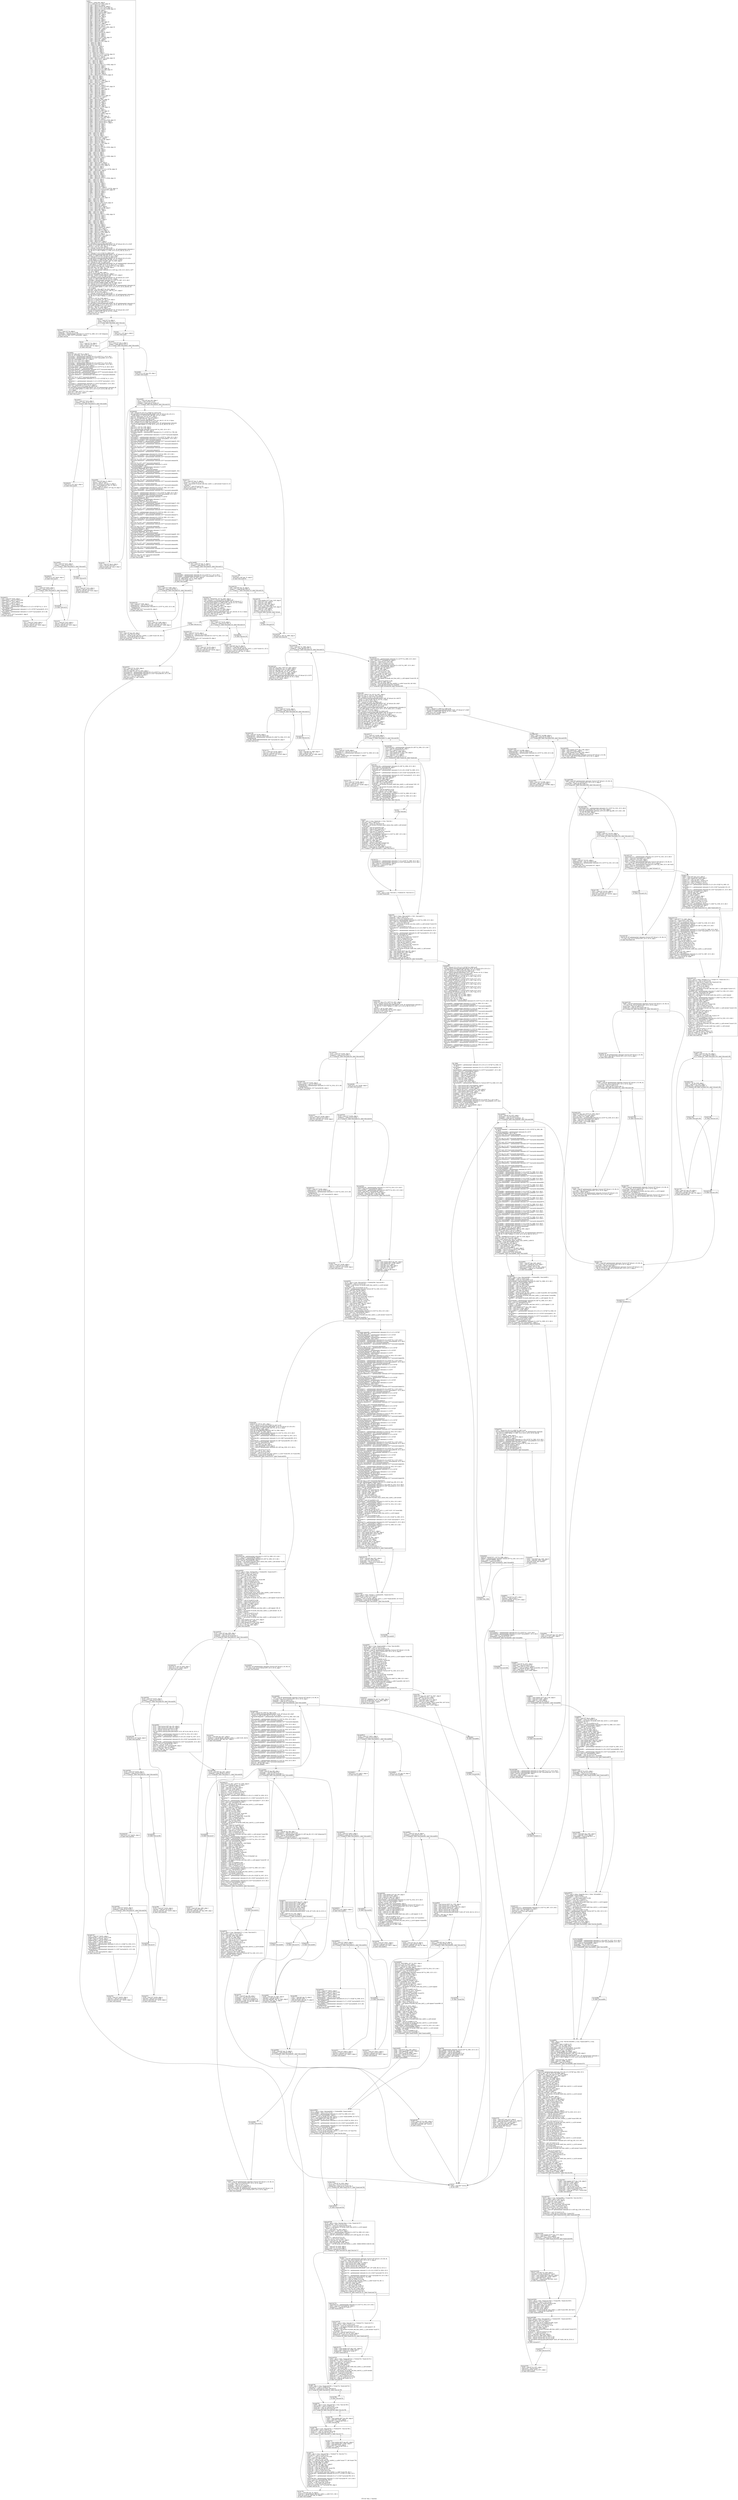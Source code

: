 digraph "CFG for 'func_1' function" {
	label="CFG for 'func_1' function";

	Node0xb7366f0 [shape=record,label="{entry:\l  %retval = alloca i64, align 8\l  %l_2 = alloca [9 x [3 x i32]], align 16\l  %l_1161 = alloca i32, align 4\l  %l_1592 = alloca %struct.S0, align 8\l  %l_1680 = alloca [7 x [5 x i32]], align 16\l  %l_1685 = alloca [3 x [5 x [8 x i32]]], align 16\l  %l_1689 = alloca i64, align 8\l  %l_1694 = alloca [9 x i8], align 1\l  %l_1768 = alloca %struct.S0**, align 8\l  %l_1796 = alloca i64*, align 8\l  %l_1846 = alloca i32, align 4\l  %l_1853 = alloca i16*, align 8\l  %l_1862 = alloca i8, align 1\l  %l_1871 = alloca i32, align 4\l  %l_1872 = alloca i64, align 8\l  %l_1887 = alloca [5 x i32], align 16\l  %l_1891 = alloca i32*, align 8\l  %l_1890 = alloca [3 x i32**], align 16\l  %l_1896 = alloca i64, align 8\l  %l_1911 = alloca [4 x [5 x [4 x i8]]], align 16\l  %l_1916 = alloca i64**, align 8\l  %l_1971 = alloca i64, align 8\l  %l_1972 = alloca i8, align 1\l  %l_2033 = alloca %struct.S0, align 8\l  %l_2108 = alloca i32, align 4\l  %l_2120 = alloca i32, align 4\l  %l_2154 = alloca i32, align 4\l  %l_2177 = alloca [3 x [6 x i8]], align 16\l  %l_2199 = alloca i8***, align 8\l  %l_2200 = alloca i64, align 8\l  %l_2202 = alloca [6 x i32], align 16\l  %i = alloca i32, align 4\l  %j = alloca i32, align 4\l  %k = alloca i32, align 4\l  %l_5 = alloca i32*, align 8\l  %l_6 = alloca i32, align 4\l  %l_7 = alloca i32*, align 8\l  %l_8 = alloca i32*, align 8\l  %l_9 = alloca i32*, align 8\l  %l_10 = alloca i32*, align 8\l  %l_11 = alloca [5 x [1 x [2 x i32*]]], align 16\l  %l_25 = alloca [4 x i32**], align 16\l  %l_51 = alloca i32**, align 8\l  %l_1160 = alloca [9 x [2 x [8 x i8]]], align 16\l  %l_1579 = alloca i16***, align 8\l  %i14 = alloca i32, align 4\l  %j15 = alloca i32, align 4\l  %k16 = alloca i32, align 4\l  %l_1670 = alloca [6 x [8 x [5 x i16]]], align 16\l  %l_1677 = alloca i32, align 4\l  %l_1679 = alloca i32, align 4\l  %l_1682 = alloca [8 x i32], align 16\l  %l_1736 = alloca [10 x [2 x i8]], align 16\l  %l_1749 = alloca i32, align 4\l  %l_1750 = alloca i32, align 4\l  %l_1797 = alloca i64*, align 8\l  %l_1799 = alloca [4 x [7 x i32*]], align 16\l  %i89 = alloca i32, align 4\l  %j90 = alloca i32, align 4\l  %k91 = alloca i32, align 4\l  %l_1632 = alloca i32*, align 8\l  %l_1633 = alloca [5 x i32*], align 16\l  %l_1634 = alloca i32, align 4\l  %i98 = alloca i32, align 4\l  %l_1643 = alloca i32, align 4\l  %l_1646 = alloca [7 x %struct.S0*], align 16\l  %l_1671 = alloca i32, align 4\l  %l_1692 = alloca [8 x i32], align 16\l  %l_1693 = alloca i32, align 4\l  %l_1748 = alloca i32, align 4\l  %l_1770 = alloca i64, align 8\l  %l_1830 = alloca i32, align 4\l  %l_1837 = alloca [6 x i32**], align 16\l  %l_1841 = alloca i32**, align 8\l  %i120 = alloca i32, align 4\l  %l_1844 = alloca [9 x i64], align 16\l  %l_1854 = alloca i16**, align 8\l  %l_1860 = alloca i32, align 4\l  %l_1861 = alloca i32*, align 8\l  %l_1873 = alloca i32, align 4\l  %l_1885 = alloca i32*, align 8\l  %l_1886 = alloca [5 x i32*], align 16\l  %i144 = alloca i32, align 4\l  %l_1907 = alloca i32, align 4\l  %l_1909 = alloca [5 x i32], align 16\l  %l_1910 = alloca i32*, align 8\l  %l_1915 = alloca [4 x i64**], align 16\l  %l_1933 = alloca i8, align 1\l  %l_1968 = alloca [8 x i64], align 16\l  %l_1973 = alloca [1 x [8 x i8]], align 1\l  %l_2024 = alloca i32, align 4\l  %l_2026 = alloca [1 x [4 x [4 x i32]]], align 16\l  %l_2060 = alloca %struct.S0***, align 8\l  %l_2059 = alloca %struct.S0****, align 8\l  %l_2071 = alloca i32, align 4\l  %l_2084 = alloca i32, align 4\l  %l_2086 = alloca i16, align 2\l  %l_2135 = alloca i32, align 4\l  %l_2155 = alloca i16*, align 8\l  %l_2172 = alloca i32, align 4\l  %l_2176 = alloca i32, align 4\l  %i169 = alloca i32, align 4\l  %j170 = alloca i32, align 4\l  %k171 = alloca i32, align 4\l  %l_1914 = alloca [3 x i32], align 4\l  %l_1957 = alloca i16**, align 8\l  %l_1992 = alloca %struct.S0, align 8\l  %l_2002 = alloca i8, align 1\l  %l_2019 = alloca i32, align 4\l  %l_2025 = alloca [7 x i32], align 16\l  %i240 = alloca i32, align 4\l  %l_1931 = alloca i8, align 1\l  %l_1937 = alloca [3 x [8 x [6 x i32]]], align 16\l  %l_1960 = alloca i8, align 1\l  %l_1964 = alloca i64, align 8\l  %l_1965 = alloca i64, align 8\l  %i285 = alloca i32, align 4\l  %j286 = alloca i32, align 4\l  %k287 = alloca i32, align 4\l  %l_1950 = alloca [2 x [8 x [1 x i16]]], align 16\l  %l_1959 = alloca i16, align 2\l  %i333 = alloca i32, align 4\l  %j334 = alloca i32, align 4\l  %k335 = alloca i32, align 4\l  %l_1958 = alloca i16***, align 8\l  %l_1961 = alloca [9 x i64], align 16\l  %l_1962 = alloca [9 x i32*], align 16\l  %i463 = alloca i32, align 4\l  %i469 = alloca i32, align 4\l  %l_1969 = alloca [10 x [1 x [2 x i32*]]], align 16\l  %l_1991 = alloca i64*, align 8\l  %i552 = alloca i32, align 4\l  %j553 = alloca i32, align 4\l  %k554 = alloca i32, align 4\l  %l_1999 = alloca i32, align 4\l  %l_2045 = alloca i32, align 4\l  %l_2046 = alloca [6 x [5 x [7 x i32]]], align 16\l  %i611 = alloca i32, align 4\l  %j612 = alloca i32, align 4\l  %k613 = alloca i32, align 4\l  %l_2022 = alloca i32, align 4\l  %l_2023 = alloca i32, align 4\l  %l_2034 = alloca i32, align 4\l  %l_2047 = alloca i32**, align 8\l  %l_2048 = alloca [10 x [10 x [2 x i32*]]], align 16\l  %l_2049 = alloca [5 x %struct.S0*], align 16\l  %l_2061 = alloca i32, align 4\l  %l_2064 = alloca i32, align 4\l  %l_2073 = alloca i8, align 1\l  %l_2117 = alloca i8, align 1\l  %l_2174 = alloca i32*, align 8\l  %l_2175 = alloca [9 x i32*], align 16\l  %i823 = alloca i32, align 4\l  %j824 = alloca i32, align 4\l  %k825 = alloca i32, align 4\l  %l_2065 = alloca [2 x [9 x i32*]], align 16\l  %l_2076 = alloca i16*, align 8\l  %l_2085 = alloca i64, align 8\l  %l_2112 = alloca i64***, align 8\l  %l_2133 = alloca %struct.S0, align 8\l  %l_2148 = alloca i64, align 8\l  %l_2156 = alloca i32*, align 8\l  %i885 = alloca i32, align 4\l  %j886 = alloca i32, align 4\l  %l_2067 = alloca [6 x [8 x [1 x i8]]], align 16\l  %l_2069 = alloca i32, align 4\l  %l_2070 = alloca i32, align 4\l  %l_2072 = alloca i32, align 4\l  %l_2077 = alloca i32**, align 8\l  %i921 = alloca i32, align 4\l  %j922 = alloca i32, align 4\l  %k923 = alloca i32, align 4\l  %l_2068 = alloca i32, align 4\l  %l_2109 = alloca i64, align 8\l  %l_2121 = alloca %struct.S0, align 8\l  %l_2088 = alloca i32**, align 8\l  %l_2103 = alloca i64****, align 8\l  %l_2196 = alloca [7 x i64], align 16\l  %l_2209 = alloca [4 x i32*], align 16\l  %i1086 = alloca i32, align 4\l  %l_2181 = alloca [10 x i32*], align 16\l  %l_2183 = alloca i32**, align 8\l  %l_2201 = alloca i8*, align 8\l  %i1101 = alloca i32, align 4\l  %l_2203 = alloca i8, align 1\l  %l_2208 = alloca i32**, align 8\l  %0 = bitcast [9 x [3 x i32]]* %l_2 to i8*\l  call void @llvm.memcpy.p0i8.p0i8.i64(i8* %0, i8* bitcast ([9 x [3 x i32]]*\l... @func_1.l_2 to i8*), i64 108, i32 16, i1 false)\l  store i32 1, i32* %l_1161, align 4\l  %1 = bitcast %struct.S0* %l_1592 to i8*\l  call void @llvm.memcpy.p0i8.p0i8.i64(i8* %1, i8* getelementptr inbounds (\{\l... i8, i64, i8, [7 x i8] \}* @func_1.l_1592, i32 0, i32 0), i64 24, i32 8, i1\l... false)\l  %2 = bitcast [7 x [5 x i32]]* %l_1680 to i8*\l  call void @llvm.memcpy.p0i8.p0i8.i64(i8* %2, i8* bitcast ([7 x [5 x i32]]*\l... @func_1.l_1680 to i8*), i64 140, i32 16, i1 false)\l  %3 = bitcast [3 x [5 x [8 x i32]]]* %l_1685 to i8*\l  call void @llvm.memcpy.p0i8.p0i8.i64(i8* %3, i8* bitcast ([3 x [5 x [8 x\l... i32]]]* @func_1.l_1685 to i8*), i64 480, i32 16, i1 false)\l  store i64 5805572159377975897, i64* %l_1689, align 8\l  %4 = bitcast [9 x i8]* %l_1694 to i8*\l  call void @llvm.memcpy.p0i8.p0i8.i64(i8* %4, i8* getelementptr inbounds ([9\l... x i8]* @func_1.l_1694, i32 0, i32 0), i64 9, i32 1, i1 false)\l  store %struct.S0** @g_103, %struct.S0*** %l_1768, align 8\l  store i64* @g_1795, i64** %l_1796, align 8\l  store i32 1, i32* %l_1846, align 4\l  store i16* getelementptr inbounds ([2 x i16]* @g_1259, i32 0, i64 0), i16**\l... %l_1853, align 8\l  store i8 -21, i8* %l_1862, align 1\l  store i32 959104995, i32* %l_1871, align 4\l  store i64 -7430927578285390129, i64* %l_1872, align 8\l  %5 = bitcast [5 x i32]* %l_1887 to i8*\l  call void @llvm.memcpy.p0i8.p0i8.i64(i8* %5, i8* bitcast ([5 x i32]*\l... @func_1.l_1887 to i8*), i64 20, i32 16, i1 false)\l  %arrayidx = getelementptr inbounds [5 x i32]* %l_1887, i32 0, i64 2\l  store i32* %arrayidx, i32** %l_1891, align 8\l  store i64 6472541118988162068, i64* %l_1896, align 8\l  %6 = bitcast [4 x [5 x [4 x i8]]]* %l_1911 to i8*\l  call void @llvm.memcpy.p0i8.p0i8.i64(i8* %6, i8* getelementptr inbounds ([4\l... x [5 x [4 x i8]]]* @func_1.l_1911, i32 0, i32 0, i32 0, i32 0), i64 80, i32\l... 16, i1 false)\l  store i64** %l_1796, i64*** %l_1916, align 8\l  store i64 -5338110137900187247, i64* %l_1971, align 8\l  store i8 87, i8* %l_1972, align 1\l  %7 = bitcast %struct.S0* %l_2033 to i8*\l  call void @llvm.memcpy.p0i8.p0i8.i64(i8* %7, i8* getelementptr inbounds (\{\l... i8, i64, i8, [7 x i8] \}* @func_1.l_2033, i32 0, i32 0), i64 24, i32 8, i1\l... false)\l  store i32 9, i32* %l_2108, align 4\l  store i32 1717643520, i32* %l_2120, align 4\l  store i32 -9, i32* %l_2154, align 4\l  %8 = bitcast [3 x [6 x i8]]* %l_2177 to i8*\l  call void @llvm.memcpy.p0i8.p0i8.i64(i8* %8, i8* getelementptr inbounds ([3\l... x [6 x i8]]* @func_1.l_2177, i32 0, i32 0, i32 0), i64 18, i32 16, i1 false)\l  store i8*** null, i8**** %l_2199, align 8\l  store i64 1, i64* %l_2200, align 8\l  %9 = bitcast [6 x i32]* %l_2202 to i8*\l  call void @llvm.memcpy.p0i8.p0i8.i64(i8* %9, i8* bitcast ([6 x i32]*\l... @func_1.l_2202 to i8*), i64 24, i32 16, i1 false)\l  store i32 0, i32* %i, align 4\l  br label %for.cond\l}"];
	Node0xb7366f0 -> Node0xb738ce8;
	Node0xb738ce8 [shape=record,label="{for.cond:                                         \l  %10 = load i32* %i, align 4\l  %cmp = icmp slt i32 %10, 3\l  br i1 %cmp, label %for.body, label %for.end\l|{<s0>T|<s1>F}}"];
	Node0xb738ce8:s0 -> Node0xb738d18;
	Node0xb738ce8:s1 -> Node0xb738d78;
	Node0xb738d18 [shape=record,label="{for.body:                                         \l  %11 = load i32* %i, align 4\l  %idxprom = sext i32 %11 to i64\l  %arrayidx1 = getelementptr inbounds [3 x i32**]* %l_1890, i32 0, i64 %idxprom\l  store i32** %l_1891, i32*** %arrayidx1, align 8\l  br label %for.inc\l}"];
	Node0xb738d18 -> Node0xb738d48;
	Node0xb738d48 [shape=record,label="{for.inc:                                          \l  %12 = load i32* %i, align 4\l  %inc = add nsw i32 %12, 1\l  store i32 %inc, i32* %i, align 4\l  br label %for.cond\l}"];
	Node0xb738d48 -> Node0xb738ce8;
	Node0xb738d78 [shape=record,label="{for.end:                                          \l  store i32 2, i32* @g_4, align 4\l  br label %for.cond2\l}"];
	Node0xb738d78 -> Node0xb738da8;
	Node0xb738da8 [shape=record,label="{for.cond2:                                        \l  %13 = load i32* @g_4, align 4\l  %cmp3 = icmp sge i32 %13, 0\l  br i1 %cmp3, label %for.body4, label %for.end44\l|{<s0>T|<s1>F}}"];
	Node0xb738da8:s0 -> Node0xb7393e8;
	Node0xb738da8:s1 -> Node0xb739688;
	Node0xb7393e8 [shape=record,label="{for.body4:                                        \l  store i32* null, i32** %l_5, align 8\l  store i32 -62192669, i32* %l_6, align 4\l  %arrayidx5 = getelementptr inbounds [9 x [3 x i32]]* %l_2, i32 0, i64 1\l  %arrayidx6 = getelementptr inbounds [3 x i32]* %arrayidx5, i32 0, i64 1\l  store i32* %arrayidx6, i32** %l_7, align 8\l  store i32* %l_6, i32** %l_8, align 8\l  store i32* %l_6, i32** %l_9, align 8\l  %arrayidx7 = getelementptr inbounds [9 x [3 x i32]]* %l_2, i32 0, i64 4\l  %arrayidx8 = getelementptr inbounds [3 x i32]* %arrayidx7, i32 0, i64 1\l  store i32* %arrayidx8, i32** %l_10, align 8\l  %arrayinit.begin = getelementptr inbounds [4 x i32**]* %l_25, i64 0, i64 0\l  store i32** %l_8, i32*** %arrayinit.begin\l  %arrayinit.element = getelementptr inbounds i32*** %arrayinit.begin, i64 1\l  store i32** %l_8, i32*** %arrayinit.element\l  %arrayinit.element9 = getelementptr inbounds i32*** %arrayinit.element, i64 1\l  store i32** %l_8, i32*** %arrayinit.element9\l  %arrayinit.element10 = getelementptr inbounds i32*** %arrayinit.element9,\l... i64 1\l  store i32** %l_8, i32*** %arrayinit.element10\l  %arrayidx11 = getelementptr inbounds [5 x [1 x [2 x i32*]]]* %l_11, i32 0,\l... i64 4\l  %arrayidx12 = getelementptr inbounds [1 x [2 x i32*]]* %arrayidx11, i32 0,\l... i64 0\l  %arrayidx13 = getelementptr inbounds [2 x i32*]* %arrayidx12, i32 0, i64 1\l  store i32** %arrayidx13, i32*** %l_51, align 8\l  %14 = bitcast [9 x [2 x [8 x i8]]]* %l_1160 to i8*\l  call void @llvm.memcpy.p0i8.p0i8.i64(i8* %14, i8* getelementptr inbounds ([9\l... x [2 x [8 x i8]]]* @func_1.l_1160, i32 0, i32 0, i32 0, i32 0), i64 144, i32\l... 16, i1 false)\l  store i16*** null, i16**** %l_1579, align 8\l  store i32 0, i32* %i14, align 4\l  br label %for.cond17\l}"];
	Node0xb7393e8 -> Node0xb739418;
	Node0xb739418 [shape=record,label="{for.cond17:                                       \l  %15 = load i32* %i14, align 4\l  %cmp18 = icmp slt i32 %15, 5\l  br i1 %cmp18, label %for.body19, label %for.end40\l|{<s0>T|<s1>F}}"];
	Node0xb739418:s0 -> Node0xb739448;
	Node0xb739418:s1 -> Node0xb739628;
	Node0xb739448 [shape=record,label="{for.body19:                                       \l  store i32 0, i32* %j15, align 4\l  br label %for.cond20\l}"];
	Node0xb739448 -> Node0xb739478;
	Node0xb739478 [shape=record,label="{for.cond20:                                       \l  %16 = load i32* %j15, align 4\l  %cmp21 = icmp slt i32 %16, 1\l  br i1 %cmp21, label %for.body22, label %for.end37\l|{<s0>T|<s1>F}}"];
	Node0xb739478:s0 -> Node0xb7394a8;
	Node0xb739478:s1 -> Node0xb7395c8;
	Node0xb7394a8 [shape=record,label="{for.body22:                                       \l  store i32 0, i32* %k16, align 4\l  br label %for.cond23\l}"];
	Node0xb7394a8 -> Node0xb7394d8;
	Node0xb7394d8 [shape=record,label="{for.cond23:                                       \l  %17 = load i32* %k16, align 4\l  %cmp24 = icmp slt i32 %17, 2\l  br i1 %cmp24, label %for.body25, label %for.end34\l|{<s0>T|<s1>F}}"];
	Node0xb7394d8:s0 -> Node0xb739508;
	Node0xb7394d8:s1 -> Node0xb739568;
	Node0xb739508 [shape=record,label="{for.body25:                                       \l  %18 = load i32* %k16, align 4\l  %idxprom26 = sext i32 %18 to i64\l  %19 = load i32* %j15, align 4\l  %idxprom27 = sext i32 %19 to i64\l  %20 = load i32* %i14, align 4\l  %idxprom28 = sext i32 %20 to i64\l  %arrayidx29 = getelementptr inbounds [5 x [1 x [2 x i32*]]]* %l_11, i32 0,\l... i64 %idxprom28\l  %arrayidx30 = getelementptr inbounds [1 x [2 x i32*]]* %arrayidx29, i32 0,\l... i64 %idxprom27\l  %arrayidx31 = getelementptr inbounds [2 x i32*]* %arrayidx30, i32 0, i64\l... %idxprom26\l  store i32* %l_6, i32** %arrayidx31, align 8\l  br label %for.inc32\l}"];
	Node0xb739508 -> Node0xb739538;
	Node0xb739538 [shape=record,label="{for.inc32:                                        \l  %21 = load i32* %k16, align 4\l  %inc33 = add nsw i32 %21, 1\l  store i32 %inc33, i32* %k16, align 4\l  br label %for.cond23\l}"];
	Node0xb739538 -> Node0xb7394d8;
	Node0xb739568 [shape=record,label="{for.end34:                                        \l  br label %for.inc35\l}"];
	Node0xb739568 -> Node0xb739598;
	Node0xb739598 [shape=record,label="{for.inc35:                                        \l  %22 = load i32* %j15, align 4\l  %inc36 = add nsw i32 %22, 1\l  store i32 %inc36, i32* %j15, align 4\l  br label %for.cond20\l}"];
	Node0xb739598 -> Node0xb739478;
	Node0xb7395c8 [shape=record,label="{for.end37:                                        \l  br label %for.inc38\l}"];
	Node0xb7395c8 -> Node0xb7395f8;
	Node0xb7395f8 [shape=record,label="{for.inc38:                                        \l  %23 = load i32* %i14, align 4\l  %inc39 = add nsw i32 %23, 1\l  store i32 %inc39, i32* %i14, align 4\l  br label %for.cond17\l}"];
	Node0xb7395f8 -> Node0xb739418;
	Node0xb739628 [shape=record,label="{for.end40:                                        \l  %24 = load i32* @g_12, align 4\l  %inc41 = add i32 %24, 1\l  store i32 %inc41, i32* @g_12, align 4\l  %25 = load volatile i32* @g_18, align 4\l  %inc42 = add i32 %25, 1\l  store volatile i32 %inc42, i32* @g_18, align 4\l  br label %for.inc43\l}"];
	Node0xb739628 -> Node0xb739658;
	Node0xb739658 [shape=record,label="{for.inc43:                                        \l  %26 = load i32* @g_4, align 4\l  %sub = sub nsw i32 %26, 1\l  store i32 %sub, i32* @g_4, align 4\l  br label %for.cond2\l}"];
	Node0xb739658 -> Node0xb738da8;
	Node0xb739688 [shape=record,label="{for.end44:                                        \l  store i16 -6, i16* @g_530, align 2\l  br label %for.cond45\l}"];
	Node0xb739688 -> Node0xb7396b8;
	Node0xb7396b8 [shape=record,label="{for.cond45:                                       \l  %27 = load i16* @g_530, align 2\l  %conv = zext i16 %27 to i32\l  %cmp46 = icmp sge i32 %conv, 41\l  br i1 %cmp46, label %for.body48, label %for.end139\l|{<s0>T|<s1>F}}"];
	Node0xb7396b8:s0 -> Node0xb7396e8;
	Node0xb7396b8:s1 -> Node0xb739aa8;
	Node0xb7396e8 [shape=record,label="{for.body48:                                       \l  %28 = bitcast [6 x [8 x [5 x i16]]]* %l_1670 to i8*\l  call void @llvm.memcpy.p0i8.p0i8.i64(i8* %28, i8* bitcast ([6 x [8 x [5 x\l... i16]]]* @func_1.l_1670 to i8*), i64 480, i32 16, i1 false)\l  store i32 -40411235, i32* %l_1677, align 4\l  store i32 -1872669350, i32* %l_1679, align 4\l  %29 = bitcast [8 x i32]* %l_1682 to i8*\l  call void @llvm.memset.p0i8.i64(i8* %29, i8 0, i64 32, i32 16, i1 false)\l  %30 = bitcast [10 x [2 x i8]]* %l_1736 to i8*\l  call void @llvm.memcpy.p0i8.p0i8.i64(i8* %30, i8* getelementptr inbounds\l... ([10 x [2 x i8]]* @func_1.l_1736, i32 0, i32 0, i32 0), i64 20, i32 16, i1\l... false)\l  store i32 5, i32* %l_1749, align 4\l  store i32 6, i32* %l_1750, align 4\l  %f1 = getelementptr inbounds %struct.S0* %l_1592, i32 0, i32 1\l  store i64* %f1, i64** %l_1797, align 8\l  %arrayinit.begin49 = getelementptr inbounds [4 x [7 x i32*]]* %l_1799, i64\l... 0, i64 0\l  %arrayinit.begin50 = getelementptr inbounds [7 x i32*]* %arrayinit.begin49,\l... i64 0, i64 0\l  %arrayidx51 = getelementptr inbounds [7 x [5 x i32]]* %l_1680, i32 0, i64 2\l  %arrayidx52 = getelementptr inbounds [5 x i32]* %arrayidx51, i32 0, i64 2\l  store i32* %arrayidx52, i32** %arrayinit.begin50\l  %arrayinit.element53 = getelementptr inbounds i32** %arrayinit.begin50, i64 1\l  store i32* %l_1679, i32** %arrayinit.element53\l  %arrayinit.element54 = getelementptr inbounds i32** %arrayinit.element53,\l... i64 1\l  store i32* %l_1677, i32** %arrayinit.element54\l  %arrayinit.element55 = getelementptr inbounds i32** %arrayinit.element54,\l... i64 1\l  store i32* %l_1679, i32** %arrayinit.element55\l  %arrayinit.element56 = getelementptr inbounds i32** %arrayinit.element55,\l... i64 1\l  %arrayidx57 = getelementptr inbounds [8 x i32]* %l_1682, i32 0, i64 1\l  store i32* %arrayidx57, i32** %arrayinit.element56\l  %arrayinit.element58 = getelementptr inbounds i32** %arrayinit.element56,\l... i64 1\l  store i32* %l_1679, i32** %arrayinit.element58\l  %arrayinit.element59 = getelementptr inbounds i32** %arrayinit.element58,\l... i64 1\l  store i32* %l_1677, i32** %arrayinit.element59\l  %arrayinit.element60 = getelementptr inbounds [7 x i32*]*\l... %arrayinit.begin49, i64 1\l  %arrayinit.begin61 = getelementptr inbounds [7 x i32*]*\l... %arrayinit.element60, i64 0, i64 0\l  store i32* @g_276, i32** %arrayinit.begin61\l  %arrayinit.element62 = getelementptr inbounds i32** %arrayinit.begin61, i64 1\l  store i32* @g_276, i32** %arrayinit.element62\l  %arrayinit.element63 = getelementptr inbounds i32** %arrayinit.element62,\l... i64 1\l  store i32* %l_1679, i32** %arrayinit.element63\l  %arrayinit.element64 = getelementptr inbounds i32** %arrayinit.element63,\l... i64 1\l  store i32* @g_276, i32** %arrayinit.element64\l  %arrayinit.element65 = getelementptr inbounds i32** %arrayinit.element64,\l... i64 1\l  store i32* null, i32** %arrayinit.element65\l  %arrayinit.element66 = getelementptr inbounds i32** %arrayinit.element65,\l... i64 1\l  %arrayidx67 = getelementptr inbounds [8 x i32]* %l_1682, i32 0, i64 1\l  store i32* %arrayidx67, i32** %arrayinit.element66\l  %arrayinit.element68 = getelementptr inbounds i32** %arrayinit.element66,\l... i64 1\l  %arrayidx69 = getelementptr inbounds [7 x [5 x i32]]* %l_1680, i32 0, i64 2\l  %arrayidx70 = getelementptr inbounds [5 x i32]* %arrayidx69, i32 0, i64 2\l  store i32* %arrayidx70, i32** %arrayinit.element68\l  %arrayinit.element71 = getelementptr inbounds [7 x i32*]*\l... %arrayinit.element60, i64 1\l  %arrayinit.begin72 = getelementptr inbounds [7 x i32*]*\l... %arrayinit.element71, i64 0, i64 0\l  store i32* @g_276, i32** %arrayinit.begin72\l  %arrayinit.element73 = getelementptr inbounds i32** %arrayinit.begin72, i64 1\l  store i32* @g_276, i32** %arrayinit.element73\l  %arrayinit.element74 = getelementptr inbounds i32** %arrayinit.element73,\l... i64 1\l  store i32* %l_1677, i32** %arrayinit.element74\l  %arrayinit.element75 = getelementptr inbounds i32** %arrayinit.element74,\l... i64 1\l  %arrayidx76 = getelementptr inbounds [8 x i32]* %l_1682, i32 0, i64 1\l  store i32* %arrayidx76, i32** %arrayinit.element75\l  %arrayinit.element77 = getelementptr inbounds i32** %arrayinit.element75,\l... i64 1\l  %arrayidx78 = getelementptr inbounds [8 x i32]* %l_1682, i32 0, i64 1\l  store i32* %arrayidx78, i32** %arrayinit.element77\l  %arrayinit.element79 = getelementptr inbounds i32** %arrayinit.element77,\l... i64 1\l  store i32* %l_1677, i32** %arrayinit.element79\l  %arrayinit.element80 = getelementptr inbounds i32** %arrayinit.element79,\l... i64 1\l  store i32* @g_276, i32** %arrayinit.element80\l  %arrayinit.element81 = getelementptr inbounds [7 x i32*]*\l... %arrayinit.element71, i64 1\l  %arrayinit.begin82 = getelementptr inbounds [7 x i32*]*\l... %arrayinit.element81, i64 0, i64 0\l  store i32* %l_1677, i32** %arrayinit.begin82\l  %arrayinit.element83 = getelementptr inbounds i32** %arrayinit.begin82, i64 1\l  store i32* %l_1679, i32** %arrayinit.element83\l  %arrayinit.element84 = getelementptr inbounds i32** %arrayinit.element83,\l... i64 1\l  store i32* @g_276, i32** %arrayinit.element84\l  %arrayinit.element85 = getelementptr inbounds i32** %arrayinit.element84,\l... i64 1\l  store i32* %l_1677, i32** %arrayinit.element85\l  %arrayinit.element86 = getelementptr inbounds i32** %arrayinit.element85,\l... i64 1\l  store i32* null, i32** %arrayinit.element86\l  %arrayinit.element87 = getelementptr inbounds i32** %arrayinit.element86,\l... i64 1\l  store i32* null, i32** %arrayinit.element87\l  %arrayinit.element88 = getelementptr inbounds i32** %arrayinit.element87,\l... i64 1\l  store i32* @g_276, i32** %arrayinit.element88\l  store i32 0, i32* @g_72, align 4\l  br label %for.cond92\l}"];
	Node0xb7396e8 -> Node0xb739718;
	Node0xb739718 [shape=record,label="{for.cond92:                                       \l  %31 = load i32* @g_72, align 4\l  %cmp93 = icmp ule i32 %31, 31\l  br i1 %cmp93, label %for.body95, label %for.end115\l|{<s0>T|<s1>F}}"];
	Node0xb739718:s0 -> Node0xb739748;
	Node0xb739718:s1 -> Node0xb739868;
	Node0xb739748 [shape=record,label="{for.body95:                                       \l  %arrayidx96 = getelementptr inbounds [9 x [3 x i32]]* %l_2, i32 0, i64 0\l  %arrayidx97 = getelementptr inbounds [3 x i32]* %arrayidx96, i32 0, i64 2\l  store i32* %arrayidx97, i32** %l_1632, align 8\l  store i32 -468123479, i32* %l_1634, align 4\l  store i32 0, i32* %i98, align 4\l  br label %for.cond99\l}"];
	Node0xb739748 -> Node0xb739778;
	Node0xb739778 [shape=record,label="{for.cond99:                                       \l  %32 = load i32* %i98, align 4\l  %cmp100 = icmp slt i32 %32, 5\l  br i1 %cmp100, label %for.body102, label %for.end107\l|{<s0>T|<s1>F}}"];
	Node0xb739778:s0 -> Node0xb7397a8;
	Node0xb739778:s1 -> Node0xb739808;
	Node0xb7397a8 [shape=record,label="{for.body102:                                      \l  %33 = load i32* %i98, align 4\l  %idxprom103 = sext i32 %33 to i64\l  %arrayidx104 = getelementptr inbounds [5 x i32*]* %l_1633, i32 0, i64\l... %idxprom103\l  store i32* null, i32** %arrayidx104, align 8\l  br label %for.inc105\l}"];
	Node0xb7397a8 -> Node0xb7397d8;
	Node0xb7397d8 [shape=record,label="{for.inc105:                                       \l  %34 = load i32* %i98, align 4\l  %inc106 = add nsw i32 %34, 1\l  store i32 %inc106, i32* %i98, align 4\l  br label %for.cond99\l}"];
	Node0xb7397d8 -> Node0xb739778;
	Node0xb739808 [shape=record,label="{for.end107:                                       \l  %35 = load i32* %l_1634, align 4\l  %inc108 = add i32 %35, 1\l  store i32 %inc108, i32* %l_1634, align 4\l  %arrayidx109 = getelementptr inbounds [9 x [3 x i32]]* %l_2, i32 0, i64 4\l  %arrayidx110 = getelementptr inbounds [3 x i32]* %arrayidx109, i32 0, i64 1\l  %36 = load i32* %arrayidx110, align 4\l  %conv111 = sext i32 %36 to i64\l  store i64 %conv111, i64* %retval\l  br label %return\l}"];
	Node0xb739808 -> Node0xb73bd88;
	Node0xb739838 [shape=record,label="{for.inc112:                                       \l  %37 = load i32* @g_72, align 4\l  %conv113 = trunc i32 %37 to i8\l  %call = call zeroext i8 @safe_add_func_uint8_t_u_u(i8 zeroext %conv113, i8\l... zeroext 7)\l  %conv114 = zext i8 %call to i32\l  store i32 %conv114, i32* @g_72, align 4\l  br label %for.cond92\l}"];
	Node0xb739838 -> Node0xb739718;
	Node0xb739868 [shape=record,label="{for.end115:                                       \l  store i64 0, i64* @g_70, align 8\l  br label %for.cond116\l}"];
	Node0xb739868 -> Node0xb739898;
	Node0xb739898 [shape=record,label="{for.cond116:                                      \l  %38 = load i64* @g_70, align 8\l  %cmp117 = icmp ne i64 %38, 41\l  br i1 %cmp117, label %for.body119, label %for.end134\l|{<s0>T|<s1>F}}"];
	Node0xb739898:s0 -> Node0xb7398c8;
	Node0xb739898:s1 -> Node0xb7399e8;
	Node0xb7398c8 [shape=record,label="{for.body119:                                      \l  store i32 -538538794, i32* %l_1643, align 4\l  %39 = bitcast [7 x %struct.S0*]* %l_1646 to i8*\l  call void @llvm.memcpy.p0i8.p0i8.i64(i8* %39, i8* bitcast ([7 x\l... %struct.S0*]* @func_1.l_1646 to i8*), i64 56, i32 16, i1 false)\l  store i32 952613503, i32* %l_1671, align 4\l  store i32 3, i32* %l_1693, align 4\l  store i32 2055719948, i32* %l_1748, align 4\l  store i64 1, i64* %l_1770, align 8\l  store i32 602461966, i32* %l_1830, align 4\l  %40 = bitcast [6 x i32**]* %l_1837 to i8*\l  call void @llvm.memset.p0i8.i64(i8* %40, i8 0, i64 48, i32 16, i1 false)\l  store i32** @g_118, i32*** %l_1841, align 8\l  store i32 0, i32* %i120, align 4\l  br label %for.cond121\l}"];
	Node0xb7398c8 -> Node0xb7398f8;
	Node0xb7398f8 [shape=record,label="{for.cond121:                                      \l  %41 = load i32* %i120, align 4\l  %cmp122 = icmp slt i32 %41, 8\l  br i1 %cmp122, label %for.body124, label %for.end129\l|{<s0>T|<s1>F}}"];
	Node0xb7398f8:s0 -> Node0xb739928;
	Node0xb7398f8:s1 -> Node0xb739988;
	Node0xb739928 [shape=record,label="{for.body124:                                      \l  %42 = load i32* %i120, align 4\l  %idxprom125 = sext i32 %42 to i64\l  %arrayidx126 = getelementptr inbounds [8 x i32]* %l_1692, i32 0, i64\l... %idxprom125\l  store i32 -1725975419, i32* %arrayidx126, align 4\l  br label %for.inc127\l}"];
	Node0xb739928 -> Node0xb739958;
	Node0xb739958 [shape=record,label="{for.inc127:                                       \l  %43 = load i32* %i120, align 4\l  %inc128 = add nsw i32 %43, 1\l  store i32 %inc128, i32* %i120, align 4\l  br label %for.cond121\l}"];
	Node0xb739958 -> Node0xb7398f8;
	Node0xb739988 [shape=record,label="{for.end129:                                       \l  br label %for.inc130\l}"];
	Node0xb739988 -> Node0xb7399b8;
	Node0xb7399b8 [shape=record,label="{for.inc130:                                       \l  %44 = load i64* @g_70, align 8\l  %conv131 = trunc i64 %44 to i32\l  %call132 = call i32 @safe_add_func_int32_t_s_s(i32 %conv131, i32 2)\l  %conv133 = sext i32 %call132 to i64\l  store i64 %conv133, i64* @g_70, align 8\l  br label %for.cond116\l}"];
	Node0xb7399b8 -> Node0xb739898;
	Node0xb7399e8 [shape=record,label="{for.end134:                                       \l  %45 = load volatile i32*** @g_1140, align 8\l  %46 = load i32** %45, align 8\l  %47 = load i32* %46, align 4\l  %48 = load i32** @g_118, align 8\l  store i32 %47, i32* %48, align 4\l  %49 = load volatile i32*** @g_1140, align 8\l  %50 = load i32** %49, align 8\l  %51 = load i32* %50, align 4\l  %tobool = icmp ne i32 %51, 0\l  br i1 %tobool, label %if.then, label %if.end\l|{<s0>T|<s1>F}}"];
	Node0xb7399e8:s0 -> Node0xb739a18;
	Node0xb7399e8:s1 -> Node0xb739a48;
	Node0xb739a18 [shape=record,label="{if.then:                                          \l  br label %for.end139\l}"];
	Node0xb739a18 -> Node0xb739aa8;
	Node0xb739a48 [shape=record,label="{if.end:                                           \l  br label %for.inc135\l}"];
	Node0xb739a48 -> Node0xb739a78;
	Node0xb739a78 [shape=record,label="{for.inc135:                                       \l  %52 = load i16* @g_530, align 2\l  %conv136 = zext i16 %52 to i64\l  %call137 = call i64 @safe_add_func_uint64_t_u_u(i64 %conv136, i64 1)\l  %conv138 = trunc i64 %call137 to i16\l  store i16 %conv138, i16* @g_530, align 2\l  br label %for.cond45\l}"];
	Node0xb739a78 -> Node0xb7396b8;
	Node0xb739aa8 [shape=record,label="{for.end139:                                       \l  store i64 22, i64* %l_1689, align 8\l  br label %for.cond140\l}"];
	Node0xb739aa8 -> Node0xb739ad8;
	Node0xb739ad8 [shape=record,label="{for.cond140:                                      \l  %53 = load i64* %l_1689, align 8\l  %cmp141 = icmp uge i64 %53, 15\l  br i1 %cmp141, label %for.body143, label %for.end155\l|{<s0>T|<s1>F}}"];
	Node0xb739ad8:s0 -> Node0xb739b08;
	Node0xb739ad8:s1 -> Node0xb739c28;
	Node0xb739b08 [shape=record,label="{for.body143:                                      \l  store i16** %l_1853, i16*** %l_1854, align 8\l  store i32 783687593, i32* %l_1860, align 4\l  store i32* @g_989, i32** %l_1861, align 8\l  store i32 -1341262248, i32* %l_1873, align 4\l  store i32* %l_1873, i32** %l_1885, align 8\l  %54 = bitcast [5 x i32*]* %l_1886 to i8*\l  call void @llvm.memcpy.p0i8.p0i8.i64(i8* %54, i8* bitcast ([5 x i32*]*\l... @func_1.l_1886 to i8*), i64 40, i32 16, i1 false)\l  store i32 0, i32* %i144, align 4\l  br label %for.cond145\l}"];
	Node0xb739b08 -> Node0xb739b38;
	Node0xb739b38 [shape=record,label="{for.cond145:                                      \l  %55 = load i32* %i144, align 4\l  %cmp146 = icmp slt i32 %55, 9\l  br i1 %cmp146, label %for.body148, label %for.end153\l|{<s0>T|<s1>F}}"];
	Node0xb739b38:s0 -> Node0xb739b68;
	Node0xb739b38:s1 -> Node0xb739bc8;
	Node0xb739b68 [shape=record,label="{for.body148:                                      \l  %56 = load i32* %i144, align 4\l  %idxprom149 = sext i32 %56 to i64\l  %arrayidx150 = getelementptr inbounds [9 x i64]* %l_1844, i32 0, i64\l... %idxprom149\l  store i64 -5638558882093004049, i64* %arrayidx150, align 8\l  br label %for.inc151\l}"];
	Node0xb739b68 -> Node0xb739b98;
	Node0xb739b98 [shape=record,label="{for.inc151:                                       \l  %57 = load i32* %i144, align 4\l  %inc152 = add nsw i32 %57, 1\l  store i32 %inc152, i32* %i144, align 4\l  br label %for.cond145\l}"];
	Node0xb739b98 -> Node0xb739b38;
	Node0xb739bc8 [shape=record,label="{for.end153:                                       \l  br label %for.inc154\l}"];
	Node0xb739bc8 -> Node0xb739bf8;
	Node0xb739bf8 [shape=record,label="{for.inc154:                                       \l  %58 = load i64* %l_1689, align 8\l  %dec = add i64 %58, -1\l  store i64 %dec, i64* %l_1689, align 8\l  br label %for.cond140\l}"];
	Node0xb739bf8 -> Node0xb739ad8;
	Node0xb739c28 [shape=record,label="{for.end155:                                       \l  %arrayidx156 = getelementptr inbounds [3 x i32**]* %l_1890, i32 0, i64 0\l  %59 = load i32*** %arrayidx156, align 8\l  %cmp157 = icmp eq i32** %59, null\l  %conv158 = zext i1 %cmp157 to i32\l  %conv159 = sext i32 %conv158 to i64\l  %arrayidx160 = getelementptr inbounds [5 x i32]* %l_1887, i32 0, i64 2\l  %60 = load i32* %arrayidx160, align 4\l  %61 = load i8** @g_110, align 8\l  %62 = load i8* %61, align 1\l  %conv161 = sext i8 %62 to i32\l  %and = and i32 %conv161, %60\l  %conv162 = trunc i32 %and to i8\l  store i8 %conv162, i8* %61, align 1\l  %63 = load i8** @g_451, align 8\l  %64 = load i8* %63, align 1\l  %call163 = call signext i8 @safe_mul_func_int8_t_s_s(i8 signext %conv162, i8\l... signext %64)\l  %conv164 = sext i8 %call163 to i64\l  %65 = load i64* %l_1896, align 8\l  %call165 = call i64 @safe_add_func_uint64_t_u_u(i64 %conv164, i64 %65)\l  %cmp166 = icmp uge i64 %conv159, %call165\l  br i1 %cmp166, label %if.then168, label %if.else1085\l|{<s0>T|<s1>F}}"];
	Node0xb739c28:s0 -> Node0xb739c58;
	Node0xb739c28:s1 -> Node0xb73b788;
	Node0xb739c58 [shape=record,label="{if.then168:                                       \l  store i32 1768227714, i32* %l_1907, align 4\l  store i32* @g_72, i32** %l_1910, align 8\l  %66 = bitcast [4 x i64**]* %l_1915 to i8*\l  call void @llvm.memcpy.p0i8.p0i8.i64(i8* %66, i8* bitcast ([4 x i64**]*\l... @func_1.l_1915 to i8*), i64 32, i32 16, i1 false)\l  store i8 -79, i8* %l_1933, align 1\l  %67 = bitcast [8 x i64]* %l_1968 to i8*\l  call void @llvm.memcpy.p0i8.p0i8.i64(i8* %67, i8* bitcast ([8 x i64]*\l... @func_1.l_1968 to i8*), i64 64, i32 16, i1 false)\l  %68 = bitcast [1 x [8 x i8]]* %l_1973 to i8*\l  call void @llvm.memcpy.p0i8.p0i8.i64(i8* %68, i8* getelementptr inbounds ([1\l... x [8 x i8]]* @func_1.l_1973, i32 0, i32 0, i32 0), i64 8, i32 1, i1 false)\l  store i32 4, i32* %l_2024, align 4\l  %69 = bitcast [1 x [4 x [4 x i32]]]* %l_2026 to i8*\l  call void @llvm.memcpy.p0i8.p0i8.i64(i8* %69, i8* bitcast ([1 x [4 x [4 x\l... i32]]]* @func_1.l_2026 to i8*), i64 64, i32 16, i1 false)\l  store %struct.S0*** @g_153, %struct.S0**** %l_2060, align 8\l  store %struct.S0**** %l_2060, %struct.S0***** %l_2059, align 8\l  store i32 -886478119, i32* %l_2071, align 4\l  store i32 851661378, i32* %l_2084, align 4\l  store i16 22761, i16* %l_2086, align 2\l  store i32 897818402, i32* %l_2135, align 4\l  store i16* @g_68, i16** %l_2155, align 8\l  store i32 1558886847, i32* %l_2172, align 4\l  store i32 1, i32* %l_2176, align 4\l  store i32 0, i32* %i169, align 4\l  br label %for.cond172\l}"];
	Node0xb739c58 -> Node0xb739c88;
	Node0xb739c88 [shape=record,label="{for.cond172:                                      \l  %70 = load i32* %i169, align 4\l  %cmp173 = icmp slt i32 %70, 5\l  br i1 %cmp173, label %for.body175, label %for.end180\l|{<s0>T|<s1>F}}"];
	Node0xb739c88:s0 -> Node0xb739cb8;
	Node0xb739c88:s1 -> Node0xb739d18;
	Node0xb739cb8 [shape=record,label="{for.body175:                                      \l  %71 = load i32* %i169, align 4\l  %idxprom176 = sext i32 %71 to i64\l  %arrayidx177 = getelementptr inbounds [5 x i32]* %l_1909, i32 0, i64\l... %idxprom176\l  store i32 -1699337352, i32* %arrayidx177, align 4\l  br label %for.inc178\l}"];
	Node0xb739cb8 -> Node0xb739ce8;
	Node0xb739ce8 [shape=record,label="{for.inc178:                                       \l  %72 = load i32* %i169, align 4\l  %inc179 = add nsw i32 %72, 1\l  store i32 %inc179, i32* %i169, align 4\l  br label %for.cond172\l}"];
	Node0xb739ce8 -> Node0xb739c88;
	Node0xb739d18 [shape=record,label="{for.end180:                                       \l  %arrayidx181 = getelementptr inbounds [9 x i8]* %l_1694, i32 0, i64 7\l  %73 = load i8* %arrayidx181, align 1\l  %conv182 = sext i8 %73 to i32\l  %74 = load i64* %l_1896, align 8\l  %75 = load volatile i32*** @g_1140, align 8\l  %76 = load i32** %75, align 8\l  %77 = load i32* %76, align 4\l  %tobool183 = icmp ne i32 %77, 0\l  br i1 %tobool183, label %land.rhs, label %land.end\l|{<s0>T|<s1>F}}"];
	Node0xb739d18:s0 -> Node0xb739d48;
	Node0xb739d18:s1 -> Node0xb739e38;
	Node0xb739d48 [shape=record,label="{land.rhs:                                         \l  %arrayidx184 = getelementptr inbounds [9 x i8]* %l_1694, i32 0, i64 5\l  %78 = load i8* %arrayidx184, align 1\l  %conv185 = sext i8 %78 to i32\l  %arrayidx186 = getelementptr inbounds [3 x [5 x [8 x i32]]]* %l_1685, i32 0,\l... i64 1\l  %arrayidx187 = getelementptr inbounds [5 x [8 x i32]]* %arrayidx186, i32 0,\l... i64 0\l  %arrayidx188 = getelementptr inbounds [8 x i32]* %arrayidx187, i32 0, i64 4\l  %79 = load i32* %arrayidx188, align 4\l  %80 = load i8*** @g_1501, align 8\l  %81 = load i8** %80, align 8\l  %82 = load volatile i8* %81, align 1\l  %83 = load i64* %l_1689, align 8\l  %conv189 = trunc i64 %83 to i32\l  %call190 = call zeroext i8 @safe_rshift_func_uint8_t_u_u(i8 zeroext %82, i32\l... %conv189)\l  %call191 = call zeroext i8 @safe_rshift_func_uint8_t_u_u(i8 zeroext\l... %call190, i32 5)\l  %conv192 = zext i8 %call191 to i32\l  %and193 = and i32 %79, %conv192\l  store i32 %and193, i32* %l_1907, align 4\l  %arrayidx194 = getelementptr inbounds [5 x i32]* %l_1909, i32 0, i64 1\l  %84 = load i32* %arrayidx194, align 4\l  %arrayidx195 = getelementptr inbounds [5 x i32]* %l_1909, i32 0, i64 1\l  %85 = load i32* %arrayidx195, align 4\l  %cmp196 = icmp eq i32 %84, %85\l  br i1 %cmp196, label %lor.end, label %lor.rhs\l|{<s0>T|<s1>F}}"];
	Node0xb739d48:s0 -> Node0xb739da8;
	Node0xb739d48:s1 -> Node0xb739d78;
	Node0xb739d78 [shape=record,label="{lor.rhs:                                          \l  br label %lor.end\l}"];
	Node0xb739d78 -> Node0xb739da8;
	Node0xb739da8 [shape=record,label="{lor.end:                                          \l  %86 = phi i1 [ true, %land.rhs ], [ true, %lor.rhs ]\l  %lor.ext = zext i1 %86 to i32\l  %conv198 = trunc i32 %lor.ext to i8\l  %call199 = call zeroext i8 @safe_unary_minus_func_uint8_t_u(i8 zeroext\l... %conv198)\l  %conv200 = zext i8 %call199 to i64\l  %cmp201 = icmp slt i64 %conv200, -6\l  %conv202 = zext i1 %cmp201 to i32\l  %cmp203 = icmp sgt i32 %and193, %conv202\l  %conv204 = zext i1 %cmp203 to i32\l  %arrayidx205 = getelementptr inbounds [5 x i32]* %l_1887, i32 0, i64 1\l  %87 = load i32* %arrayidx205, align 4\l  %cmp206 = icmp ugt i32 %conv204, %87\l  %conv207 = zext i1 %cmp206 to i32\l  %88 = load i32** %l_1910, align 8\l  %89 = load i32* %88, align 4\l  %conv208 = zext i32 %89 to i64\l  %and209 = and i64 %conv208, 4294967292\l  %conv210 = trunc i64 %and209 to i32\l  store i32 %conv210, i32* %88, align 4\l  %cmp211 = icmp uge i32 %conv185, %conv210\l  br i1 %cmp211, label %lor.end217, label %lor.rhs213\l|{<s0>T|<s1>F}}"];
	Node0xb739da8:s0 -> Node0xb739e08;
	Node0xb739da8:s1 -> Node0xb739dd8;
	Node0xb739dd8 [shape=record,label="{lor.rhs213:                                       \l  %arrayidx214 = getelementptr inbounds [7 x [5 x i32]]* %l_1680, i32 0, i64 1\l  %arrayidx215 = getelementptr inbounds [5 x i32]* %arrayidx214, i32 0, i64 1\l  %90 = load i32* %arrayidx215, align 4\l  %tobool216 = icmp ne i32 %90, 0\l  br label %lor.end217\l}"];
	Node0xb739dd8 -> Node0xb739e08;
	Node0xb739e08 [shape=record,label="{lor.end217:                                       \l  %91 = phi i1 [ true, %lor.end ], [ %tobool216, %lor.rhs213 ]\l  br label %land.end\l}"];
	Node0xb739e08 -> Node0xb739e38;
	Node0xb739e38 [shape=record,label="{land.end:                                         \l  %92 = phi i1 [ false, %for.end180 ], [ %91, %lor.end217 ]\l  %land.ext = zext i1 %92 to i32\l  %conv219 = trunc i32 %land.ext to i8\l  %arrayidx220 = getelementptr inbounds [5 x i32]* %l_1909, i32 0, i64 1\l  %93 = load i32* %arrayidx220, align 4\l  %conv221 = trunc i32 %93 to i8\l  %call222 = call zeroext i8 @safe_mul_func_uint8_t_u_u(i8 zeroext %conv219,\l... i8 zeroext %conv221)\l  %conv223 = zext i8 %call222 to i32\l  %arrayidx224 = getelementptr inbounds [4 x [5 x [4 x i8]]]* %l_1911, i32 0,\l... i64 3\l  %arrayidx225 = getelementptr inbounds [5 x [4 x i8]]* %arrayidx224, i32 0,\l... i64 4\l  %arrayidx226 = getelementptr inbounds [4 x i8]* %arrayidx225, i32 0, i64 1\l  %94 = load i8* %arrayidx226, align 1\l  %conv227 = zext i8 %94 to i32\l  %cmp228 = icmp sge i32 %conv223, %conv227\l  %conv229 = zext i1 %cmp228 to i32\l  %conv230 = sext i32 %conv229 to i64\l  %and231 = and i64 %74, %conv230\l  %cmp232 = icmp ugt i64 %and231, 59840\l  %conv233 = zext i1 %cmp232 to i32\l  %cmp234 = icmp sgt i32 %conv182, %conv233\l  %conv235 = zext i1 %cmp234 to i32\l  %conv236 = trunc i32 %conv235 to i8\l  %call237 = call zeroext i8 @safe_rshift_func_uint8_t_u_s(i8 zeroext\l... %conv236, i32 3)\l  %95 = load volatile i64*** @g_403, align 8\l  %96 = load volatile i64** %95, align 8\l  %97 = load i64* %96, align 8\l  %98 = load i32** @g_118, align 8\l  %99 = load i32* %98, align 4\l  %tobool238 = icmp ne i32 %99, 0\l  br i1 %tobool238, label %if.then239, label %if.else804\l|{<s0>T|<s1>F}}"];
	Node0xb739e38:s0 -> Node0xb739e68;
	Node0xb739e38:s1 -> Node0xb73b0c8;
	Node0xb739e68 [shape=record,label="{if.then239:                                       \l  store i16** @g_1274, i16*** %l_1957, align 8\l  %100 = bitcast %struct.S0* %l_1992 to i8*\l  call void @llvm.memcpy.p0i8.p0i8.i64(i8* %100, i8* getelementptr inbounds (\{\l... i8, i64, i8, [7 x i8] \}* @func_1.l_1992, i32 0, i32 0), i64 24, i32 8, i1\l... false)\l  store i8 -5, i8* %l_2002, align 1\l  store i32 1302397209, i32* %l_2019, align 4\l  store i32 0, i32* %i240, align 4\l  br label %for.cond241\l}"];
	Node0xb739e68 -> Node0xb739e98;
	Node0xb739e98 [shape=record,label="{for.cond241:                                      \l  %101 = load i32* %i240, align 4\l  %cmp242 = icmp slt i32 %101, 3\l  br i1 %cmp242, label %for.body244, label %for.end249\l|{<s0>T|<s1>F}}"];
	Node0xb739e98:s0 -> Node0xb739ec8;
	Node0xb739e98:s1 -> Node0xb739f28;
	Node0xb739ec8 [shape=record,label="{for.body244:                                      \l  %102 = load i32* %i240, align 4\l  %idxprom245 = sext i32 %102 to i64\l  %arrayidx246 = getelementptr inbounds [3 x i32]* %l_1914, i32 0, i64\l... %idxprom245\l  store i32 -701440014, i32* %arrayidx246, align 4\l  br label %for.inc247\l}"];
	Node0xb739ec8 -> Node0xb739ef8;
	Node0xb739ef8 [shape=record,label="{for.inc247:                                       \l  %103 = load i32* %i240, align 4\l  %inc248 = add nsw i32 %103, 1\l  store i32 %inc248, i32* %i240, align 4\l  br label %for.cond241\l}"];
	Node0xb739ef8 -> Node0xb739e98;
	Node0xb739f28 [shape=record,label="{for.end249:                                       \l  store i32 0, i32* %i240, align 4\l  br label %for.cond250\l}"];
	Node0xb739f28 -> Node0xb739f58;
	Node0xb739f58 [shape=record,label="{for.cond250:                                      \l  %104 = load i32* %i240, align 4\l  %cmp251 = icmp slt i32 %104, 7\l  br i1 %cmp251, label %for.body253, label %for.end258\l|{<s0>T|<s1>F}}"];
	Node0xb739f58:s0 -> Node0xb739f88;
	Node0xb739f58:s1 -> Node0xb739fe8;
	Node0xb739f88 [shape=record,label="{for.body253:                                      \l  %105 = load i32* %i240, align 4\l  %idxprom254 = sext i32 %105 to i64\l  %arrayidx255 = getelementptr inbounds [7 x i32]* %l_2025, i32 0, i64\l... %idxprom254\l  store i32 2141451757, i32* %arrayidx255, align 4\l  br label %for.inc256\l}"];
	Node0xb739f88 -> Node0xb739fb8;
	Node0xb739fb8 [shape=record,label="{for.inc256:                                       \l  %106 = load i32* %i240, align 4\l  %inc257 = add nsw i32 %106, 1\l  store i32 %inc257, i32* %i240, align 4\l  br label %for.cond250\l}"];
	Node0xb739fb8 -> Node0xb739f58;
	Node0xb739fe8 [shape=record,label="{for.end258:                                       \l  %arrayidx259 = getelementptr inbounds [3 x i32]* %l_1914, i32 0, i64 0\l  %107 = load i32* %arrayidx259, align 4\l  %arrayidx260 = getelementptr inbounds [4 x i64**]* %l_1915, i32 0, i64 2\l  %108 = load i64*** %arrayidx260, align 8\l  store i64** @g_1464, i64*** %l_1916, align 8\l  %cmp261 = icmp eq i64** %108, @g_1464\l  br i1 %cmp261, label %lor.end265, label %lor.rhs263\l|{<s0>T|<s1>F}}"];
	Node0xb739fe8:s0 -> Node0xb73a048;
	Node0xb739fe8:s1 -> Node0xb73a018;
	Node0xb73a018 [shape=record,label="{lor.rhs263:                                       \l  %109 = load volatile i64*** @g_403, align 8\l  %110 = load volatile i64** %109, align 8\l  %111 = load i64* %110, align 8\l  %112 = load i64** @g_1464, align 8\l  %113 = load i64* %112, align 8\l  %xor = xor i64 %111, %113\l  %tobool264 = icmp ne i64 %xor, 0\l  br label %lor.end265\l}"];
	Node0xb73a018 -> Node0xb73a048;
	Node0xb73a048 [shape=record,label="{lor.end265:                                       \l  %114 = phi i1 [ true, %for.end258 ], [ %tobool264, %lor.rhs263 ]\l  %lor.ext266 = zext i1 %114 to i32\l  %call267 = call zeroext i16 @safe_lshift_func_uint16_t_u_u(i16 zeroext\l... 18268, i32 6)\l  %conv268 = zext i16 %call267 to i32\l  %f1269 = getelementptr inbounds %struct.S0* %l_1592, i32 0, i32 1\l  %115 = load i64* %f1269, align 8\l  %conv270 = trunc i64 %115 to i8\l  %116 = load i8** @g_1067, align 8\l  store i8 %conv270, i8* %116, align 1\l  %conv271 = zext i8 %conv270 to i32\l  %cmp272 = icmp sgt i32 %conv268, %conv271\l  %conv273 = zext i1 %cmp272 to i32\l  %conv274 = sext i32 %conv273 to i64\l  %cmp275 = icmp sle i64 147, %conv274\l  %conv276 = zext i1 %cmp275 to i32\l  %117 = load %struct.S0** @g_255, align 8\l  %118 = load i32* %l_1907, align 4\l  %or = or i32 %conv276, %118\l  %cmp277 = icmp eq i32 %lor.ext266, %or\l  %conv278 = zext i1 %cmp277 to i32\l  %conv279 = trunc i32 %conv278 to i8\l  %arrayidx280 = getelementptr inbounds [3 x i32]* %l_1914, i32 0, i64 1\l  %119 = load i32* %arrayidx280, align 4\l  %conv281 = trunc i32 %119 to i8\l  %call282 = call zeroext i8 @safe_mul_func_uint8_t_u_u(i8 zeroext %conv279,\l... i8 zeroext %conv281)\l  %tobool283 = icmp ne i8 %call282, 0\l  br i1 %tobool283, label %if.then284, label %if.else\l|{<s0>T|<s1>F}}"];
	Node0xb73a048:s0 -> Node0xb73a078;
	Node0xb73a048:s1 -> Node0xb73a828;
	Node0xb73a078 [shape=record,label="{if.then284:                                       \l  store i8 123, i8* %l_1931, align 1\l  %120 = bitcast [3 x [8 x [6 x i32]]]* %l_1937 to i8*\l  call void @llvm.memcpy.p0i8.p0i8.i64(i8* %120, i8* bitcast ([3 x [8 x [6 x\l... i32]]]* @func_1.l_1937 to i8*), i64 576, i32 16, i1 false)\l  store i8 0, i8* %l_1960, align 1\l  store i64 8549398569052695638, i64* %l_1964, align 8\l  store i64 -6, i64* %l_1965, align 8\l  %arrayidx288 = getelementptr inbounds [3 x i32]* %l_1914, i32 0, i64 0\l  %121 = load i32* %arrayidx288, align 4\l  %arrayidx289 = getelementptr inbounds [4 x [5 x [4 x i8]]]* %l_1911, i32 0,\l... i64 3\l  %arrayidx290 = getelementptr inbounds [5 x [4 x i8]]* %arrayidx289, i32 0,\l... i64 4\l  %arrayidx291 = getelementptr inbounds [4 x i8]* %arrayidx290, i32 0, i64 1\l  %122 = load i8* %arrayidx291, align 1\l  %conv292 = zext i8 %122 to i64\l  %123 = load i64** @g_590, align 8\l  %124 = load volatile i64* %123, align 8\l  %125 = load i8* getelementptr inbounds ([9 x i8]* @g_1930, i32 0, i64 5),\l... align 1\l  %conv293 = sext i8 %125 to i32\l  %126 = load i8* %l_1931, align 1\l  %conv294 = zext i8 %126 to i32\l  %call295 = call i32 @safe_mod_func_uint32_t_u_u(i32 %conv293, i32 %conv294)\l  %tobool296 = icmp ne i32 %call295, 0\l  br i1 %tobool296, label %land.rhs297, label %land.end303\l|{<s0>T|<s1>F}}"];
	Node0xb73a078:s0 -> Node0xb73a0a8;
	Node0xb73a078:s1 -> Node0xb73a0d8;
	Node0xb73a0a8 [shape=record,label="{land.rhs297:                                      \l  %arrayidx298 = getelementptr inbounds [5 x i32]* %l_1909, i32 0, i64 1\l  %127 = load i32* %arrayidx298, align 4\l  %arrayidx299 = getelementptr inbounds [9 x i8]* %l_1694, i32 0, i64 1\l  %128 = load i8* %arrayidx299, align 1\l  %call300 = call zeroext i8 @safe_unary_minus_func_uint8_t_u(i8 zeroext %128)\l  %conv301 = zext i8 %call300 to i32\l  %tobool302 = icmp ne i32 %conv301, 0\l  br label %land.end303\l}"];
	Node0xb73a0a8 -> Node0xb73a0d8;
	Node0xb73a0d8 [shape=record,label="{land.end303:                                      \l  %129 = phi i1 [ false, %if.then284 ], [ %tobool302, %land.rhs297 ]\l  %land.ext304 = zext i1 %129 to i32\l  %130 = load i16* @g_560, align 2\l  %conv305 = sext i16 %130 to i32\l  %131 = load i8* %l_1931, align 1\l  %conv306 = zext i8 %131 to i32\l  %cmp307 = icmp eq i32 %conv305, %conv306\l  %conv308 = zext i1 %cmp307 to i32\l  %conv309 = sext i32 %conv308 to i64\l  %cmp310 = icmp sge i64 %124, %conv309\l  %conv311 = zext i1 %cmp310 to i32\l  %132 = load i64** @g_1464, align 8\l  %133 = load i64* %132, align 8\l  %cmp312 = icmp sge i64 0, %133\l  %conv313 = zext i1 %cmp312 to i32\l  %conv314 = sext i32 %conv313 to i64\l  %call315 = call i64 @safe_unary_minus_func_uint64_t_u(i64 %conv314)\l  %cmp316 = icmp ne i64 %conv292, %call315\l  %conv317 = zext i1 %cmp316 to i32\l  %conv318 = trunc i32 %conv317 to i8\l  %call319 = call signext i8 @safe_mul_func_int8_t_s_s(i8 signext %conv318, i8\l... signext 1)\l  %conv320 = sext i8 %call319 to i64\l  %cmp321 = icmp eq i64 %conv320, 0\l  %conv322 = zext i1 %cmp321 to i32\l  %134 = load i8*** @g_1624, align 8\l  %135 = load i8** %134, align 8\l  %136 = load i8* %135, align 1\l  %call323 = call signext i8 @safe_mul_func_int8_t_s_s(i8 signext 108, i8\l... signext %136)\l  %call324 = call zeroext i8 @safe_mod_func_uint8_t_u_u(i8 zeroext -45, i8\l... zeroext %call323)\l  %conv325 = zext i8 %call324 to i32\l  %or326 = or i32 %121, %conv325\l  %137 = load i8* %l_1933, align 1\l  %call327 = call zeroext i8 @safe_mul_func_uint8_t_u_u(i8 zeroext %137, i8\l... zeroext -1)\l  %138 = load volatile i32*** @g_1675, align 8\l  %139 = load i32** %138, align 8\l  %140 = load volatile i32*** @g_1934, align 8\l  store i32* %139, i32** %140, align 8\l  store i16 21, i16* @g_1490, align 2\l  br label %for.cond328\l}"];
	Node0xb73a0d8 -> Node0xb73a108;
	Node0xb73a108 [shape=record,label="{for.cond328:                                      \l  %141 = load i16* @g_1490, align 2\l  %conv329 = sext i16 %141 to i32\l  %cmp330 = icmp sle i32 %conv329, 9\l  br i1 %cmp330, label %for.body332, label %for.end439\l|{<s0>T|<s1>F}}"];
	Node0xb73a108:s0 -> Node0xb73a138;
	Node0xb73a108:s1 -> Node0xb73a4f8;
	Node0xb73a138 [shape=record,label="{for.body332:                                      \l  store i16 -6, i16* %l_1959, align 2\l  store i32 0, i32* %i333, align 4\l  br label %for.cond336\l}"];
	Node0xb73a138 -> Node0xb73a168;
	Node0xb73a168 [shape=record,label="{for.cond336:                                      \l  %142 = load i32* %i333, align 4\l  %cmp337 = icmp slt i32 %142, 2\l  br i1 %cmp337, label %for.body339, label %for.end362\l|{<s0>T|<s1>F}}"];
	Node0xb73a168:s0 -> Node0xb73a198;
	Node0xb73a168:s1 -> Node0xb73a378;
	Node0xb73a198 [shape=record,label="{for.body339:                                      \l  store i32 0, i32* %j334, align 4\l  br label %for.cond340\l}"];
	Node0xb73a198 -> Node0xb73a1c8;
	Node0xb73a1c8 [shape=record,label="{for.cond340:                                      \l  %143 = load i32* %j334, align 4\l  %cmp341 = icmp slt i32 %143, 8\l  br i1 %cmp341, label %for.body343, label %for.end359\l|{<s0>T|<s1>F}}"];
	Node0xb73a1c8:s0 -> Node0xb73a1f8;
	Node0xb73a1c8:s1 -> Node0xb73a318;
	Node0xb73a1f8 [shape=record,label="{for.body343:                                      \l  store i32 0, i32* %k335, align 4\l  br label %for.cond344\l}"];
	Node0xb73a1f8 -> Node0xb73a228;
	Node0xb73a228 [shape=record,label="{for.cond344:                                      \l  %144 = load i32* %k335, align 4\l  %cmp345 = icmp slt i32 %144, 1\l  br i1 %cmp345, label %for.body347, label %for.end356\l|{<s0>T|<s1>F}}"];
	Node0xb73a228:s0 -> Node0xb73a258;
	Node0xb73a228:s1 -> Node0xb73a2b8;
	Node0xb73a258 [shape=record,label="{for.body347:                                      \l  %145 = load i32* %k335, align 4\l  %idxprom348 = sext i32 %145 to i64\l  %146 = load i32* %j334, align 4\l  %idxprom349 = sext i32 %146 to i64\l  %147 = load i32* %i333, align 4\l  %idxprom350 = sext i32 %147 to i64\l  %arrayidx351 = getelementptr inbounds [2 x [8 x [1 x i16]]]* %l_1950, i32 0,\l... i64 %idxprom350\l  %arrayidx352 = getelementptr inbounds [8 x [1 x i16]]* %arrayidx351, i32 0,\l... i64 %idxprom349\l  %arrayidx353 = getelementptr inbounds [1 x i16]* %arrayidx352, i32 0, i64\l... %idxprom348\l  store i16 -1, i16* %arrayidx353, align 2\l  br label %for.inc354\l}"];
	Node0xb73a258 -> Node0xb73a288;
	Node0xb73a288 [shape=record,label="{for.inc354:                                       \l  %148 = load i32* %k335, align 4\l  %inc355 = add nsw i32 %148, 1\l  store i32 %inc355, i32* %k335, align 4\l  br label %for.cond344\l}"];
	Node0xb73a288 -> Node0xb73a228;
	Node0xb73a2b8 [shape=record,label="{for.end356:                                       \l  br label %for.inc357\l}"];
	Node0xb73a2b8 -> Node0xb73a2e8;
	Node0xb73a2e8 [shape=record,label="{for.inc357:                                       \l  %149 = load i32* %j334, align 4\l  %inc358 = add nsw i32 %149, 1\l  store i32 %inc358, i32* %j334, align 4\l  br label %for.cond340\l}"];
	Node0xb73a2e8 -> Node0xb73a1c8;
	Node0xb73a318 [shape=record,label="{for.end359:                                       \l  br label %for.inc360\l}"];
	Node0xb73a318 -> Node0xb73a348;
	Node0xb73a348 [shape=record,label="{for.inc360:                                       \l  %150 = load i32* %i333, align 4\l  %inc361 = add nsw i32 %150, 1\l  store i32 %inc361, i32* %i333, align 4\l  br label %for.cond336\l}"];
	Node0xb73a348 -> Node0xb73a168;
	Node0xb73a378 [shape=record,label="{for.end362:                                       \l  %151 = load %struct.S0** @g_103, align 8\l  %152 = load %struct.S0** @g_255, align 8\l  %153 = bitcast %struct.S0* %151 to i8*\l  %154 = bitcast %struct.S0* %152 to i8*\l  call void @llvm.memcpy.p0i8.p0i8.i64(i8* %153, i8* %154, i64 24, i32 8, i1\l... false)\l  %arrayidx363 = getelementptr inbounds [3 x i32]* %l_1914, i32 0, i64 0\l  %155 = load i32* %arrayidx363, align 4\l  %arrayidx364 = getelementptr inbounds [3 x [8 x [6 x i32]]]* %l_1937, i32 0,\l... i64 2\l  %arrayidx365 = getelementptr inbounds [8 x [6 x i32]]* %arrayidx364, i32 0,\l... i64 4\l  %arrayidx366 = getelementptr inbounds [6 x i32]* %arrayidx365, i32 0, i64 3\l  %156 = load i32* %arrayidx366, align 4\l  %xor367 = xor i32 %156, %155\l  store i32 %xor367, i32* %arrayidx366, align 4\l  %157 = load i32** @g_118, align 8\l  store i32 %xor367, i32* %157, align 4\l  store i64 0, i64* @g_1627, align 8\l  br label %for.cond368\l}"];
	Node0xb73a378 -> Node0xb73a3a8;
	Node0xb73a3a8 [shape=record,label="{for.cond368:                                      \l  %158 = load i64* @g_1627, align 8\l  %cmp369 = icmp ult i64 %158, 47\l  br i1 %cmp369, label %for.body371, label %for.end436\l|{<s0>T|<s1>F}}"];
	Node0xb73a3a8:s0 -> Node0xb73a3d8;
	Node0xb73a3a8:s1 -> Node0xb73a498;
	Node0xb73a3d8 [shape=record,label="{for.body371:                                      \l  store i16*** %l_1957, i16**** %l_1958, align 8\l  %159 = load volatile i8* @g_15, align 1\l  %conv372 = sext i8 %159 to i32\l  %160 = load i16** %l_1853, align 8\l  %161 = load i16* %160, align 2\l  %conv373 = sext i16 %161 to i32\l  %xor374 = xor i32 %conv373, %conv372\l  %conv375 = trunc i32 %xor374 to i16\l  store i16 %conv375, i16* %160, align 2\l  %arrayidx376 = getelementptr inbounds [2 x [8 x [1 x i16]]]* %l_1950, i32 0,\l... i64 0\l  %arrayidx377 = getelementptr inbounds [8 x [1 x i16]]* %arrayidx376, i32 0,\l... i64 1\l  %arrayidx378 = getelementptr inbounds [1 x i16]* %arrayidx377, i32 0, i64 0\l  %162 = load i16* %arrayidx378, align 2\l  %conv379 = zext i16 %162 to i32\l  %call380 = call signext i16 @safe_lshift_func_int16_t_s_u(i16 signext\l... %conv375, i32 %conv379)\l  %conv381 = sext i16 %call380 to i32\l  %163 = load i32** @g_118, align 8\l  %164 = load i32* %163, align 4\l  %165 = load i8* %l_1931, align 1\l  %conv382 = zext i8 %165 to i32\l  %cmp383 = icmp sgt i32 %164, %conv382\l  %conv384 = zext i1 %cmp383 to i32\l  %cmp385 = icmp sge i32 %conv381, %conv384\l  %conv386 = zext i1 %cmp385 to i32\l  %conv387 = trunc i32 %conv386 to i8\l  %166 = load i8* %l_1931, align 1\l  %conv388 = zext i8 %166 to i16\l  %call389 = call zeroext i16 @safe_lshift_func_uint16_t_u_u(i16 zeroext\l... %conv388, i32 2)\l  %conv390 = trunc i16 %call389 to i8\l  %167 = load i16*** %l_1957, align 8\l  %168 = load i16**** %l_1958, align 8\l  store i16** %167, i16*** %168, align 8\l  %cmp391 = icmp eq i16** %167, @g_1274\l  %conv392 = zext i1 %cmp391 to i32\l  %conv393 = trunc i32 %conv392 to i8\l  %call394 = call zeroext i8 @safe_sub_func_uint8_t_u_u(i8 zeroext %conv390,\l... i8 zeroext %conv393)\l  %arrayidx395 = getelementptr inbounds [3 x i32]* %l_1914, i32 0, i64 1\l  %169 = load i32* %arrayidx395, align 4\l  %arrayidx396 = getelementptr inbounds [3 x i32]* %l_1914, i32 0, i64 0\l  %170 = load i32* %arrayidx396, align 4\l  %conv397 = sext i32 %170 to i64\l  %cmp398 = icmp sle i64 %conv397, 3383786081\l  %conv399 = zext i1 %cmp398 to i32\l  %conv400 = sext i32 %conv399 to i64\l  %171 = load i64** @g_1464, align 8\l  %172 = load i64* %171, align 8\l  %cmp401 = icmp ne i64 %conv400, %172\l  %conv402 = zext i1 %cmp401 to i32\l  %cmp403 = icmp slt i32 %169, %conv402\l  %conv404 = zext i1 %cmp403 to i32\l  %conv405 = sext i32 %conv404 to i64\l  %cmp406 = icmp slt i64 %conv405, 107011707642967118\l  %conv407 = zext i1 %cmp406 to i32\l  %conv408 = trunc i32 %conv407 to i8\l  %call409 = call signext i8 @safe_mul_func_int8_t_s_s(i8 signext %conv387, i8\l... signext %conv408)\l  %conv410 = sext i8 %call409 to i64\l  %cmp411 = icmp ugt i64 %conv410, 0\l  %conv412 = zext i1 %cmp411 to i32\l  %conv413 = trunc i32 %conv412 to i16\l  %arrayidx414 = getelementptr inbounds [5 x i32]* %l_1909, i32 0, i64 3\l  %173 = load i32* %arrayidx414, align 4\l  %conv415 = trunc i32 %173 to i16\l  %call416 = call zeroext i16 @safe_mul_func_uint16_t_u_u(i16 zeroext\l... %conv413, i16 zeroext %conv415)\l  %conv417 = zext i16 %call416 to i32\l  %arrayidx418 = getelementptr inbounds [3 x [8 x [6 x i32]]]* %l_1937, i32 0,\l... i64 2\l  %arrayidx419 = getelementptr inbounds [8 x [6 x i32]]* %arrayidx418, i32 0,\l... i64 4\l  %arrayidx420 = getelementptr inbounds [6 x i32]* %arrayidx419, i32 0, i64 3\l  %174 = load i32* %arrayidx420, align 4\l  %xor421 = xor i32 %conv417, %174\l  %tobool422 = icmp ne i32 %xor421, 0\l  br i1 %tobool422, label %lor.end424, label %lor.rhs423\l|{<s0>T|<s1>F}}"];
	Node0xb73a3d8:s0 -> Node0xb73a438;
	Node0xb73a3d8:s1 -> Node0xb73a408;
	Node0xb73a408 [shape=record,label="{lor.rhs423:                                       \l  br label %lor.end424\l}"];
	Node0xb73a408 -> Node0xb73a438;
	Node0xb73a438 [shape=record,label="{lor.end424:                                       \l  %175 = phi i1 [ true, %for.body371 ], [ true, %lor.rhs423 ]\l  %lor.ext425 = zext i1 %175 to i32\l  %176 = load i64** @g_1464, align 8\l  %177 = load i64* %176, align 8\l  %178 = load i8* %l_1960, align 1\l  %conv426 = sext i8 %178 to i64\l  %cmp427 = icmp ne i64 %177, %conv426\l  %conv428 = zext i1 %cmp427 to i32\l  %conv429 = trunc i32 %conv428 to i16\l  %179 = load i8* %l_1931, align 1\l  %conv430 = zext i8 %179 to i16\l  %call431 = call zeroext i16 @safe_mod_func_uint16_t_u_u(i16 zeroext\l... %conv429, i16 zeroext %conv430)\l  %conv432 = zext i16 %call431 to i32\l  %180 = load i32** @g_118, align 8\l  store i32 %conv432, i32* %180, align 4\l  %f1433 = getelementptr inbounds %struct.S0* %l_1592, i32 0, i32 1\l  %181 = load i64* %f1433, align 8\l  store i64 %181, i64* %retval\l  br label %return\l}"];
	Node0xb73a438 -> Node0xb73bd88;
	Node0xb73a468 [shape=record,label="{for.inc434:                                       \l  %182 = load i64* @g_1627, align 8\l  %call435 = call i64 @safe_add_func_int64_t_s_s(i64 %182, i64 9)\l  store i64 %call435, i64* @g_1627, align 8\l  br label %for.cond368\l}"];
	Node0xb73a468 -> Node0xb73a3a8;
	Node0xb73a498 [shape=record,label="{for.end436:                                       \l  br label %for.inc437\l}"];
	Node0xb73a498 -> Node0xb73a4c8;
	Node0xb73a4c8 [shape=record,label="{for.inc437:                                       \l  %183 = load i16* @g_1490, align 2\l  %dec438 = add i16 %183, -1\l  store i16 %dec438, i16* @g_1490, align 2\l  br label %for.cond328\l}"];
	Node0xb73a4c8 -> Node0xb73a108;
	Node0xb73a4f8 [shape=record,label="{for.end439:                                       \l  store i8 0, i8* getelementptr inbounds (%struct.S0* bitcast (\{ i8, i64, i8,\l... [7 x i8] \}* @g_152 to %struct.S0*), i32 0, i32 0), align 1\l  br label %for.cond440\l}"];
	Node0xb73a4f8 -> Node0xb73a528;
	Node0xb73a528 [shape=record,label="{for.cond440:                                      \l  %184 = load i8* getelementptr inbounds (%struct.S0* bitcast (\{ i8, i64, i8,\l... [7 x i8] \}* @g_152 to %struct.S0*), i32 0, i32 0), align 1\l  %conv441 = sext i8 %184 to i32\l  %cmp442 = icmp sle i32 %conv441, 3\l  br i1 %cmp442, label %for.body444, label %for.end495\l|{<s0>T|<s1>F}}"];
	Node0xb73a528:s0 -> Node0xb73a558;
	Node0xb73a528:s1 -> Node0xb73a7f8;
	Node0xb73a558 [shape=record,label="{for.body444:                                      \l  %185 = bitcast [9 x i64]* %l_1961 to i8*\l  call void @llvm.memcpy.p0i8.p0i8.i64(i8* %185, i8* bitcast ([9 x i64]*\l... @func_1.l_1961 to i8*), i64 72, i32 16, i1 false)\l  %arrayinit.begin445 = getelementptr inbounds [9 x i32*]* %l_1962, i64 0, i64\l... 0\l  %arrayidx446 = getelementptr inbounds [3 x i32]* %l_1914, i32 0, i64 0\l  store i32* %arrayidx446, i32** %arrayinit.begin445\l  %arrayinit.element447 = getelementptr inbounds i32** %arrayinit.begin445,\l... i64 1\l  %arrayidx448 = getelementptr inbounds [3 x i32]* %l_1914, i32 0, i64 0\l  store i32* %arrayidx448, i32** %arrayinit.element447\l  %arrayinit.element449 = getelementptr inbounds i32** %arrayinit.element447,\l... i64 1\l  %arrayidx450 = getelementptr inbounds [3 x i32]* %l_1914, i32 0, i64 0\l  store i32* %arrayidx450, i32** %arrayinit.element449\l  %arrayinit.element451 = getelementptr inbounds i32** %arrayinit.element449,\l... i64 1\l  %arrayidx452 = getelementptr inbounds [3 x i32]* %l_1914, i32 0, i64 0\l  store i32* %arrayidx452, i32** %arrayinit.element451\l  %arrayinit.element453 = getelementptr inbounds i32** %arrayinit.element451,\l... i64 1\l  %arrayidx454 = getelementptr inbounds [3 x i32]* %l_1914, i32 0, i64 0\l  store i32* %arrayidx454, i32** %arrayinit.element453\l  %arrayinit.element455 = getelementptr inbounds i32** %arrayinit.element453,\l... i64 1\l  %arrayidx456 = getelementptr inbounds [3 x i32]* %l_1914, i32 0, i64 0\l  store i32* %arrayidx456, i32** %arrayinit.element455\l  %arrayinit.element457 = getelementptr inbounds i32** %arrayinit.element455,\l... i64 1\l  %arrayidx458 = getelementptr inbounds [3 x i32]* %l_1914, i32 0, i64 0\l  store i32* %arrayidx458, i32** %arrayinit.element457\l  %arrayinit.element459 = getelementptr inbounds i32** %arrayinit.element457,\l... i64 1\l  %arrayidx460 = getelementptr inbounds [3 x i32]* %l_1914, i32 0, i64 0\l  store i32* %arrayidx460, i32** %arrayinit.element459\l  %arrayinit.element461 = getelementptr inbounds i32** %arrayinit.element459,\l... i64 1\l  %arrayidx462 = getelementptr inbounds [3 x i32]* %l_1914, i32 0, i64 0\l  store i32* %arrayidx462, i32** %arrayinit.element461\l  store i8 2, i8* @g_506, align 1\l  br label %for.cond464\l}"];
	Node0xb73a558 -> Node0xb73a588;
	Node0xb73a588 [shape=record,label="{for.cond464:                                      \l  %186 = load i8* @g_506, align 1\l  %conv465 = sext i8 %186 to i32\l  %cmp466 = icmp sge i32 %conv465, 0\l  br i1 %cmp466, label %for.body468, label %for.end482\l|{<s0>T|<s1>F}}"];
	Node0xb73a588:s0 -> Node0xb73a5b8;
	Node0xb73a588:s1 -> Node0xb73a6d8;
	Node0xb73a5b8 [shape=record,label="{for.body468:                                      \l  %187 = load i8* @g_506, align 1\l  %idxprom470 = sext i8 %187 to i64\l  %arrayidx471 = getelementptr inbounds [3 x i8]* @g_88, i32 0, i64 %idxprom470\l  %188 = load i8* %arrayidx471, align 1\l  %tobool472 = icmp ne i8 %188, 0\l  br i1 %tobool472, label %if.then473, label %if.end474\l|{<s0>T|<s1>F}}"];
	Node0xb73a5b8:s0 -> Node0xb73a5e8;
	Node0xb73a5b8:s1 -> Node0xb73a618;
	Node0xb73a5e8 [shape=record,label="{if.then473:                                       \l  br label %for.end482\l}"];
	Node0xb73a5e8 -> Node0xb73a6d8;
	Node0xb73a618 [shape=record,label="{if.end474:                                        \l  %189 = load %struct.S0**** @g_827, align 8\l  %190 = load %struct.S0*** %189, align 8\l  %191 = load %struct.S0** %190, align 8\l  %192 = load %struct.S0*** @g_153, align 8\l  %193 = load %struct.S0** %192, align 8\l  %194 = bitcast %struct.S0* %191 to i8*\l  %195 = bitcast %struct.S0* %193 to i8*\l  call void @llvm.memcpy.p0i8.p0i8.i64(i8* %194, i8* %195, i64 24, i32 8, i1\l... false)\l  %196 = load i32* %l_1161, align 4\l  %tobool475 = icmp ne i32 %196, 0\l  br i1 %tobool475, label %if.then476, label %if.end477\l|{<s0>T|<s1>F}}"];
	Node0xb73a618:s0 -> Node0xb73a648;
	Node0xb73a618:s1 -> Node0xb73a678;
	Node0xb73a648 [shape=record,label="{if.then476:                                       \l  br label %for.end482\l}"];
	Node0xb73a648 -> Node0xb73a6d8;
	Node0xb73a678 [shape=record,label="{if.end477:                                        \l  br label %for.inc478\l}"];
	Node0xb73a678 -> Node0xb73a6a8;
	Node0xb73a6a8 [shape=record,label="{for.inc478:                                       \l  %197 = load i8* @g_506, align 1\l  %conv479 = sext i8 %197 to i32\l  %sub480 = sub nsw i32 %conv479, 1\l  %conv481 = trunc i32 %sub480 to i8\l  store i8 %conv481, i8* @g_506, align 1\l  br label %for.cond464\l}"];
	Node0xb73a6a8 -> Node0xb73a588;
	Node0xb73a6d8 [shape=record,label="{for.end482:                                       \l  %198 = load i64* %l_1965, align 8\l  %dec483 = add i64 %198, -1\l  store i64 %dec483, i64* %l_1965, align 8\l  store i64 0, i64* @g_70, align 8\l  br label %for.cond484\l}"];
	Node0xb73a6d8 -> Node0xb73a708;
	Node0xb73a708 [shape=record,label="{for.cond484:                                      \l  %199 = load i64* @g_70, align 8\l  %cmp485 = icmp ule i64 %199, 2\l  br i1 %cmp485, label %for.body487, label %for.end490\l|{<s0>T|<s1>F}}"];
	Node0xb73a708:s0 -> Node0xb73a738;
	Node0xb73a708:s1 -> Node0xb73a798;
	Node0xb73a738 [shape=record,label="{for.body487:                                      \l  %200 = load i32* %l_1907, align 4\l  %conv488 = sext i32 %200 to i64\l  store i64 %conv488, i64* %retval\l  br label %return\l}"];
	Node0xb73a738 -> Node0xb73bd88;
	Node0xb73a768 [shape=record,label="{for.inc489:                                       \l  %201 = load i64* @g_70, align 8\l  %add = add i64 %201, 1\l  store i64 %add, i64* @g_70, align 8\l  br label %for.cond484\l}"];
	Node0xb73a768 -> Node0xb73a708;
	Node0xb73a798 [shape=record,label="{for.end490:                                       \l  br label %for.inc491\l}"];
	Node0xb73a798 -> Node0xb73a7c8;
	Node0xb73a7c8 [shape=record,label="{for.inc491:                                       \l  %202 = load i8* getelementptr inbounds (%struct.S0* bitcast (\{ i8, i64, i8,\l... [7 x i8] \}* @g_152 to %struct.S0*), i32 0, i32 0), align 1\l  %conv492 = sext i8 %202 to i32\l  %add493 = add nsw i32 %conv492, 1\l  %conv494 = trunc i32 %add493 to i8\l  store i8 %conv494, i8* getelementptr inbounds (%struct.S0* bitcast (\{ i8,\l... i64, i8, [7 x i8] \}* @g_152 to %struct.S0*), i32 0, i32 0), align 1\l  br label %for.cond440\l}"];
	Node0xb73a7c8 -> Node0xb73a528;
	Node0xb73a7f8 [shape=record,label="{for.end495:                                       \l  br label %if.end803\l}"];
	Node0xb73a7f8 -> Node0xb73b098;
	Node0xb73a828 [shape=record,label="{if.else:                                          \l  %arrayinit.begin496 = getelementptr inbounds [10 x [1 x [2 x i32*]]]*\l... %l_1969, i64 0, i64 0\l  %arrayinit.begin497 = getelementptr inbounds [1 x [2 x i32*]]*\l... %arrayinit.begin496, i64 0, i64 0\l  %arrayinit.begin498 = getelementptr inbounds [2 x i32*]*\l... %arrayinit.begin497, i64 0, i64 0\l  %arrayidx499 = getelementptr inbounds [9 x [3 x i32]]* %l_2, i32 0, i64 4\l  %arrayidx500 = getelementptr inbounds [3 x i32]* %arrayidx499, i32 0, i64 0\l  store i32* %arrayidx500, i32** %arrayinit.begin498\l  %arrayinit.element501 = getelementptr inbounds i32** %arrayinit.begin498,\l... i64 1\l  store i32* @g_16, i32** %arrayinit.element501\l  %arrayinit.element502 = getelementptr inbounds [1 x [2 x i32*]]*\l... %arrayinit.begin496, i64 1\l  %arrayinit.begin503 = getelementptr inbounds [1 x [2 x i32*]]*\l... %arrayinit.element502, i64 0, i64 0\l  %arrayinit.begin504 = getelementptr inbounds [2 x i32*]*\l... %arrayinit.begin503, i64 0, i64 0\l  %arrayidx505 = getelementptr inbounds [3 x i32]* %l_1914, i32 0, i64 0\l  store i32* %arrayidx505, i32** %arrayinit.begin504\l  %arrayinit.element506 = getelementptr inbounds i32** %arrayinit.begin504,\l... i64 1\l  %arrayidx507 = getelementptr inbounds [9 x [3 x i32]]* %l_2, i32 0, i64 4\l  %arrayidx508 = getelementptr inbounds [3 x i32]* %arrayidx507, i32 0, i64 0\l  store i32* %arrayidx508, i32** %arrayinit.element506\l  %arrayinit.element509 = getelementptr inbounds [1 x [2 x i32*]]*\l... %arrayinit.element502, i64 1\l  %arrayinit.begin510 = getelementptr inbounds [1 x [2 x i32*]]*\l... %arrayinit.element509, i64 0, i64 0\l  %arrayinit.begin511 = getelementptr inbounds [2 x i32*]*\l... %arrayinit.begin510, i64 0, i64 0\l  store i32* @g_4, i32** %arrayinit.begin511\l  %arrayinit.element512 = getelementptr inbounds i32** %arrayinit.begin511,\l... i64 1\l  store i32* @g_4, i32** %arrayinit.element512\l  %arrayinit.element513 = getelementptr inbounds [1 x [2 x i32*]]*\l... %arrayinit.element509, i64 1\l  %arrayinit.begin514 = getelementptr inbounds [1 x [2 x i32*]]*\l... %arrayinit.element513, i64 0, i64 0\l  %arrayinit.begin515 = getelementptr inbounds [2 x i32*]*\l... %arrayinit.begin514, i64 0, i64 0\l  store i32* @g_4, i32** %arrayinit.begin515\l  %arrayinit.element516 = getelementptr inbounds i32** %arrayinit.begin515,\l... i64 1\l  %arrayidx517 = getelementptr inbounds [9 x [3 x i32]]* %l_2, i32 0, i64 4\l  %arrayidx518 = getelementptr inbounds [3 x i32]* %arrayidx517, i32 0, i64 0\l  store i32* %arrayidx518, i32** %arrayinit.element516\l  %arrayinit.element519 = getelementptr inbounds [1 x [2 x i32*]]*\l... %arrayinit.element513, i64 1\l  %arrayinit.begin520 = getelementptr inbounds [1 x [2 x i32*]]*\l... %arrayinit.element519, i64 0, i64 0\l  %arrayinit.begin521 = getelementptr inbounds [2 x i32*]*\l... %arrayinit.begin520, i64 0, i64 0\l  store i32* %l_1846, i32** %arrayinit.begin521\l  %arrayinit.element522 = getelementptr inbounds i32** %arrayinit.begin521,\l... i64 1\l  store i32* @g_4, i32** %arrayinit.element522\l  %arrayinit.element523 = getelementptr inbounds [1 x [2 x i32*]]*\l... %arrayinit.element519, i64 1\l  %arrayinit.begin524 = getelementptr inbounds [1 x [2 x i32*]]*\l... %arrayinit.element523, i64 0, i64 0\l  %arrayinit.begin525 = getelementptr inbounds [2 x i32*]*\l... %arrayinit.begin524, i64 0, i64 0\l  %arrayidx526 = getelementptr inbounds [3 x i32]* %l_1914, i32 0, i64 0\l  store i32* %arrayidx526, i32** %arrayinit.begin525\l  %arrayinit.element527 = getelementptr inbounds i32** %arrayinit.begin525,\l... i64 1\l  store i32* @g_4, i32** %arrayinit.element527\l  %arrayinit.element528 = getelementptr inbounds [1 x [2 x i32*]]*\l... %arrayinit.element523, i64 1\l  %arrayinit.begin529 = getelementptr inbounds [1 x [2 x i32*]]*\l... %arrayinit.element528, i64 0, i64 0\l  %arrayinit.begin530 = getelementptr inbounds [2 x i32*]*\l... %arrayinit.begin529, i64 0, i64 0\l  store i32* %l_1846, i32** %arrayinit.begin530\l  %arrayinit.element531 = getelementptr inbounds i32** %arrayinit.begin530,\l... i64 1\l  %arrayidx532 = getelementptr inbounds [3 x i32]* %l_1914, i32 0, i64 0\l  store i32* %arrayidx532, i32** %arrayinit.element531\l  %arrayinit.element533 = getelementptr inbounds [1 x [2 x i32*]]*\l... %arrayinit.element528, i64 1\l  %arrayinit.begin534 = getelementptr inbounds [1 x [2 x i32*]]*\l... %arrayinit.element533, i64 0, i64 0\l  %arrayinit.begin535 = getelementptr inbounds [2 x i32*]*\l... %arrayinit.begin534, i64 0, i64 0\l  %arrayidx536 = getelementptr inbounds [9 x [3 x i32]]* %l_2, i32 0, i64 4\l  %arrayidx537 = getelementptr inbounds [3 x i32]* %arrayidx536, i32 0, i64 0\l  store i32* %arrayidx537, i32** %arrayinit.begin535\l  %arrayinit.element538 = getelementptr inbounds i32** %arrayinit.begin535,\l... i64 1\l  %arrayidx539 = getelementptr inbounds [9 x [3 x i32]]* %l_2, i32 0, i64 4\l  %arrayidx540 = getelementptr inbounds [3 x i32]* %arrayidx539, i32 0, i64 0\l  store i32* %arrayidx540, i32** %arrayinit.element538\l  %arrayinit.element541 = getelementptr inbounds [1 x [2 x i32*]]*\l... %arrayinit.element533, i64 1\l  %arrayinit.begin542 = getelementptr inbounds [1 x [2 x i32*]]*\l... %arrayinit.element541, i64 0, i64 0\l  %arrayinit.begin543 = getelementptr inbounds [2 x i32*]*\l... %arrayinit.begin542, i64 0, i64 0\l  %arrayidx544 = getelementptr inbounds [9 x [3 x i32]]* %l_2, i32 0, i64 4\l  %arrayidx545 = getelementptr inbounds [3 x i32]* %arrayidx544, i32 0, i64 0\l  store i32* %arrayidx545, i32** %arrayinit.begin543\l  %arrayinit.element546 = getelementptr inbounds i32** %arrayinit.begin543,\l... i64 1\l  %arrayidx547 = getelementptr inbounds [3 x i32]* %l_1914, i32 0, i64 0\l  store i32* %arrayidx547, i32** %arrayinit.element546\l  %arrayinit.element548 = getelementptr inbounds [1 x [2 x i32*]]*\l... %arrayinit.element541, i64 1\l  %arrayinit.begin549 = getelementptr inbounds [1 x [2 x i32*]]*\l... %arrayinit.element548, i64 0, i64 0\l  %arrayinit.begin550 = getelementptr inbounds [2 x i32*]*\l... %arrayinit.begin549, i64 0, i64 0\l  store i32* %l_1846, i32** %arrayinit.begin550\l  %arrayinit.element551 = getelementptr inbounds i32** %arrayinit.begin550,\l... i64 1\l  store i32* @g_4, i32** %arrayinit.element551\l  store i64* getelementptr inbounds ([8 x [6 x [5 x i64]]]* @g_569, i32 0, i64\l... 5, i64 1, i64 3), i64** %l_1991, align 8\l  %arrayidx555 = getelementptr inbounds [1 x [8 x i8]]* %l_1973, i32 0, i64 0\l  %arrayidx556 = getelementptr inbounds [8 x i8]* %arrayidx555, i32 0, i64 5\l  %203 = load i8* %arrayidx556, align 1\l  %dec557 = add i8 %203, -1\l  store i8 %dec557, i8* %arrayidx556, align 1\l  %204 = load i8*** @g_1624, align 8\l  %205 = load i8** %204, align 8\l  %206 = load i8* %205, align 1\l  %conv558 = zext i8 %206 to i32\l  %conv559 = trunc i32 %conv558 to i8\l  %call560 = call zeroext i8 @safe_unary_minus_func_uint8_t_u(i8 zeroext\l... %conv559)\l  %conv561 = zext i8 %call560 to i32\l  %arrayidx562 = getelementptr inbounds [3 x i32]* %l_1914, i32 0, i64 0\l  %207 = load i32* %arrayidx562, align 4\l  %arrayidx563 = getelementptr inbounds [3 x i32]* %l_1914, i32 0, i64 1\l  %208 = load i32* %arrayidx563, align 4\l  %conv564 = sext i32 %208 to i64\l  %or565 = or i64 -3, %conv564\l  %conv566 = trunc i64 %or565 to i32\l  %call567 = call i32 @safe_add_func_int32_t_s_s(i32 %207, i32 %conv566)\l  %conv568 = trunc i32 %call567 to i16\l  %call569 = call signext i16 @safe_lshift_func_int16_t_s_u(i16 signext\l... %conv568, i32 5)\l  %conv570 = sext i16 %call569 to i64\l  %arrayidx571 = getelementptr inbounds [3 x [5 x [8 x i32]]]* %l_1685, i32 0,\l... i64 1\l  %arrayidx572 = getelementptr inbounds [5 x [8 x i32]]* %arrayidx571, i32 0,\l... i64 4\l  %arrayidx573 = getelementptr inbounds [8 x i32]* %arrayidx572, i32 0, i64 4\l  %209 = load i32* %arrayidx573, align 4\l  %arrayidx574 = getelementptr inbounds [5 x i32]* %l_1909, i32 0, i64 1\l  %210 = load i32* %arrayidx574, align 4\l  %211 = load i32** %l_1910, align 8\l  %212 = load i32* %211, align 4\l  %dec575 = add i32 %212, -1\l  store i32 %dec575, i32* %211, align 4\l  %213 = load volatile i64*** @g_403, align 8\l  %214 = load volatile i64** %213, align 8\l  %215 = load i64* %214, align 8\l  %neg = xor i64 %215, -1\l  %216 = load i64** %l_1991, align 8\l  %217 = load i64* %216, align 8\l  %xor576 = xor i64 %217, %neg\l  store i64 %xor576, i64* %216, align 8\l  %218 = load i8** @g_110, align 8\l  %219 = load i8* %218, align 1\l  %conv577 = sext i8 %219 to i32\l  %tobool578 = icmp ne i32 %conv577, 0\l  br i1 %tobool578, label %land.rhs579, label %land.end582\l|{<s0>T|<s1>F}}"];
	Node0xb73a828:s0 -> Node0xb73a858;
	Node0xb73a828:s1 -> Node0xb73a888;
	Node0xb73a858 [shape=record,label="{land.rhs579:                                      \l  %220 = load i8** @g_1625, align 8\l  %221 = load i8* %220, align 1\l  %conv580 = zext i8 %221 to i32\l  %tobool581 = icmp ne i32 %conv580, 0\l  br label %land.end582\l}"];
	Node0xb73a858 -> Node0xb73a888;
	Node0xb73a888 [shape=record,label="{land.end582:                                      \l  %222 = phi i1 [ false, %if.else ], [ %tobool581, %land.rhs579 ]\l  %land.ext583 = zext i1 %222 to i32\l  %223 = load i32* %l_1871, align 4\l  %call584 = call i32 @safe_add_func_int32_t_s_s(i32 %land.ext583, i32 %223)\l  %tobool585 = icmp ne i32 %call584, 0\l  br i1 %tobool585, label %lor.end587, label %lor.rhs586\l|{<s0>T|<s1>F}}"];
	Node0xb73a888:s0 -> Node0xb73a8e8;
	Node0xb73a888:s1 -> Node0xb73a8b8;
	Node0xb73a8b8 [shape=record,label="{lor.rhs586:                                       \l  br label %lor.end587\l}"];
	Node0xb73a8b8 -> Node0xb73a8e8;
	Node0xb73a8e8 [shape=record,label="{lor.end587:                                       \l  %224 = phi i1 [ true, %land.end582 ], [ true, %lor.rhs586 ]\l  %lor.ext588 = zext i1 %224 to i32\l  %conv589 = trunc i32 %lor.ext588 to i16\l  %bf.load = load i8* getelementptr inbounds (%struct.S0* bitcast (\{ i8, i64,\l... i8, [7 x i8] \}* @g_144 to %struct.S0*), i32 0, i32 2), align 8\l  %bf.clear = and i8 %bf.load, 1\l  %bf.cast = zext i8 %bf.clear to i32\l  %conv590 = trunc i32 %bf.cast to i16\l  %call591 = call signext i16 @safe_add_func_int16_t_s_s(i16 signext %conv589,\l... i16 signext %conv590)\l  %conv592 = sext i16 %call591 to i32\l  %cmp593 = icmp ule i32 %212, %conv592\l  %conv594 = zext i1 %cmp593 to i32\l  %cmp595 = icmp slt i32 0, %conv594\l  %conv596 = zext i1 %cmp595 to i32\l  %conv597 = sext i32 %conv596 to i64\l  %225 = load i64* %l_1689, align 8\l  %cmp598 = icmp uge i64 %conv597, %225\l  %conv599 = zext i1 %cmp598 to i32\l  %f0 = getelementptr inbounds %struct.S0* %l_1592, i32 0, i32 0\l  %226 = load i8* %f0, align 1\l  %conv600 = sext i8 %226 to i32\l  %cmp601 = icmp sge i32 %conv599, %conv600\l  %conv602 = zext i1 %cmp601 to i32\l  %conv603 = sext i32 %conv602 to i64\l  %arrayidx604 = getelementptr inbounds [8 x i64]* %l_1968, i32 0, i64 0\l  %227 = load i64* %arrayidx604, align 8\l  %call605 = call i64 @safe_mod_func_int64_t_s_s(i64 %conv603, i64 %227)\l  %cmp606 = icmp ne i64 %conv570, %call605\l  %conv607 = zext i1 %cmp606 to i32\l  %xor608 = xor i32 %conv561, %conv607\l  %tobool609 = icmp ne i32 %xor608, 0\l  br i1 %tobool609, label %if.then610, label %if.else795\l|{<s0>T|<s1>F}}"];
	Node0xb73a8e8:s0 -> Node0xb73a918;
	Node0xb73a8e8:s1 -> Node0xb73b038;
	Node0xb73a918 [shape=record,label="{if.then610:                                       \l  store i32 -1968983279, i32* %l_1999, align 4\l  store i32 843603208, i32* %l_2045, align 4\l  store i32 0, i32* %i611, align 4\l  br label %for.cond614\l}"];
	Node0xb73a918 -> Node0xb73a948;
	Node0xb73a948 [shape=record,label="{for.cond614:                                      \l  %228 = load i32* %i611, align 4\l  %cmp615 = icmp slt i32 %228, 6\l  br i1 %cmp615, label %for.body617, label %for.end640\l|{<s0>T|<s1>F}}"];
	Node0xb73a948:s0 -> Node0xb73a978;
	Node0xb73a948:s1 -> Node0xb73ab58;
	Node0xb73a978 [shape=record,label="{for.body617:                                      \l  store i32 0, i32* %j612, align 4\l  br label %for.cond618\l}"];
	Node0xb73a978 -> Node0xb73a9a8;
	Node0xb73a9a8 [shape=record,label="{for.cond618:                                      \l  %229 = load i32* %j612, align 4\l  %cmp619 = icmp slt i32 %229, 5\l  br i1 %cmp619, label %for.body621, label %for.end637\l|{<s0>T|<s1>F}}"];
	Node0xb73a9a8:s0 -> Node0xb73a9d8;
	Node0xb73a9a8:s1 -> Node0xb73aaf8;
	Node0xb73a9d8 [shape=record,label="{for.body621:                                      \l  store i32 0, i32* %k613, align 4\l  br label %for.cond622\l}"];
	Node0xb73a9d8 -> Node0xb73aa08;
	Node0xb73aa08 [shape=record,label="{for.cond622:                                      \l  %230 = load i32* %k613, align 4\l  %cmp623 = icmp slt i32 %230, 7\l  br i1 %cmp623, label %for.body625, label %for.end634\l|{<s0>T|<s1>F}}"];
	Node0xb73aa08:s0 -> Node0xb73aa38;
	Node0xb73aa08:s1 -> Node0xb73aa98;
	Node0xb73aa38 [shape=record,label="{for.body625:                                      \l  %231 = load i32* %k613, align 4\l  %idxprom626 = sext i32 %231 to i64\l  %232 = load i32* %j612, align 4\l  %idxprom627 = sext i32 %232 to i64\l  %233 = load i32* %i611, align 4\l  %idxprom628 = sext i32 %233 to i64\l  %arrayidx629 = getelementptr inbounds [6 x [5 x [7 x i32]]]* %l_2046, i32 0,\l... i64 %idxprom628\l  %arrayidx630 = getelementptr inbounds [5 x [7 x i32]]* %arrayidx629, i32 0,\l... i64 %idxprom627\l  %arrayidx631 = getelementptr inbounds [7 x i32]* %arrayidx630, i32 0, i64\l... %idxprom626\l  store i32 0, i32* %arrayidx631, align 4\l  br label %for.inc632\l}"];
	Node0xb73aa38 -> Node0xb73aa68;
	Node0xb73aa68 [shape=record,label="{for.inc632:                                       \l  %234 = load i32* %k613, align 4\l  %inc633 = add nsw i32 %234, 1\l  store i32 %inc633, i32* %k613, align 4\l  br label %for.cond622\l}"];
	Node0xb73aa68 -> Node0xb73aa08;
	Node0xb73aa98 [shape=record,label="{for.end634:                                       \l  br label %for.inc635\l}"];
	Node0xb73aa98 -> Node0xb73aac8;
	Node0xb73aac8 [shape=record,label="{for.inc635:                                       \l  %235 = load i32* %j612, align 4\l  %inc636 = add nsw i32 %235, 1\l  store i32 %inc636, i32* %j612, align 4\l  br label %for.cond618\l}"];
	Node0xb73aac8 -> Node0xb73a9a8;
	Node0xb73aaf8 [shape=record,label="{for.end637:                                       \l  br label %for.inc638\l}"];
	Node0xb73aaf8 -> Node0xb73ab28;
	Node0xb73ab28 [shape=record,label="{for.inc638:                                       \l  %236 = load i32* %i611, align 4\l  %inc639 = add nsw i32 %236, 1\l  store i32 %inc639, i32* %i611, align 4\l  br label %for.cond614\l}"];
	Node0xb73ab28 -> Node0xb73a948;
	Node0xb73ab58 [shape=record,label="{for.end640:                                       \l  store i32 12, i32* @g_16, align 4\l  br label %for.cond641\l}"];
	Node0xb73ab58 -> Node0xb73ab88;
	Node0xb73ab88 [shape=record,label="{for.cond641:                                      \l  %237 = load i32* @g_16, align 4\l  %cmp642 = icmp eq i32 %237, -21\l  br i1 %cmp642, label %for.body644, label %for.end659\l|{<s0>T|<s1>F}}"];
	Node0xb73ab88:s0 -> Node0xb73abb8;
	Node0xb73ab88:s1 -> Node0xb73ac18;
	Node0xb73abb8 [shape=record,label="{for.body644:                                      \l  %238 = load volatile i32** @g_339, align 8\l  %239 = load i32* %238, align 4\l  %240 = load i32** @g_118, align 8\l  store i32 %239, i32* %240, align 4\l  %arrayidx645 = getelementptr inbounds [3 x i32]* %l_1914, i32 0, i64 0\l  %241 = load i32* %arrayidx645, align 4\l  %or646 = or i32 %241, %239\l  store i32 %or646, i32* %arrayidx645, align 4\l  %bf.load647 = load i8* getelementptr inbounds (%struct.S0* bitcast (\{ i8,\l... i64, i8, [7 x i8] \}* @g_152 to %struct.S0*), i32 0, i32 2), align 8\l  %bf.clear648 = and i8 %bf.load647, 1\l  %bf.cast649 = zext i8 %bf.clear648 to i32\l  %conv650 = trunc i32 %bf.cast649 to i16\l  %242 = load i32* %l_1999, align 4\l  %243 = load i32* %l_1999, align 4\l  %call651 = call signext i8 @safe_lshift_func_int8_t_s_s(i8 signext -9, i32\l... %243)\l  %conv652 = sext i8 %call651 to i32\l  %call653 = call i32 @safe_div_func_uint32_t_u_u(i32 %242, i32 %conv652)\l  %conv654 = trunc i32 %call653 to i16\l  %call655 = call signext i16 @safe_mul_func_int16_t_s_s(i16 signext %conv650,\l... i16 signext %conv654)\l  %conv656 = trunc i16 %call655 to i8\l  store i8 %conv656, i8* %l_2002, align 1\l  br label %for.inc657\l}"];
	Node0xb73abb8 -> Node0xb73abe8;
	Node0xb73abe8 [shape=record,label="{for.inc657:                                       \l  %244 = load i32* @g_16, align 4\l  %dec658 = add nsw i32 %244, -1\l  store i32 %dec658, i32* @g_16, align 4\l  br label %for.cond641\l}"];
	Node0xb73abe8 -> Node0xb73ab88;
	Node0xb73ac18 [shape=record,label="{for.end659:                                       \l  %245 = load %struct.S0*** %l_1768, align 8\l  %246 = load %struct.S0** %245, align 8\l  %247 = load volatile %struct.S0*** @g_254, align 8\l  %248 = load %struct.S0** %247, align 8\l  %249 = bitcast %struct.S0* %246 to i8*\l  %250 = bitcast %struct.S0* %248 to i8*\l  call void @llvm.memcpy.p0i8.p0i8.i64(i8* %249, i8* %250, i64 24, i32 8, i1\l... false)\l  store i64 1, i64* @g_70, align 8\l  br label %for.cond660\l}"];
	Node0xb73ac18 -> Node0xb73ac48;
	Node0xb73ac48 [shape=record,label="{for.cond660:                                      \l  %251 = load i64* @g_70, align 8\l  %cmp661 = icmp ne i64 %251, 44\l  br i1 %cmp661, label %for.body663, label %for.end794\l|{<s0>T|<s1>F}}"];
	Node0xb73ac48:s0 -> Node0xb73ac78;
	Node0xb73ac48:s1 -> Node0xb73b008;
	Node0xb73ac78 [shape=record,label="{for.body663:                                      \l  store i32 -263579695, i32* %l_2022, align 4\l  store i32 0, i32* %l_2023, align 4\l  store i32 729018715, i32* %l_2034, align 4\l  %252 = load i32* %l_1999, align 4\l  %arrayidx664 = getelementptr inbounds [3 x i32]* %l_1914, i32 0, i64 1\l  %253 = load i32* %arrayidx664, align 4\l  %conv665 = trunc i32 %253 to i16\l  %f1666 = getelementptr inbounds %struct.S0* %l_1992, i32 0, i32 1\l  %254 = load i64* %f1666, align 8\l  %255 = load i32** %l_1910, align 8\l  %256 = load i32* %255, align 4\l  %conv667 = zext i32 %256 to i64\l  %or668 = or i64 %conv667, %254\l  %conv669 = trunc i64 %or668 to i32\l  store i32 %conv669, i32* %255, align 4\l  %257 = load i32* %l_2019, align 4\l  %258 = load volatile i32* @g_1571, align 4\l  %conv670 = trunc i32 %258 to i16\l  %call671 = call signext i16 @safe_lshift_func_int16_t_s_u(i16 signext\l... %conv670, i32 0)\l  %conv672 = sext i16 %call671 to i32\l  %cmp673 = icmp ugt i32 %257, %conv672\l  %conv674 = zext i1 %cmp673 to i32\l  %cmp675 = icmp ugt i32 %conv669, %conv674\l  %conv676 = zext i1 %cmp675 to i32\l  %conv677 = sext i32 %conv676 to i64\l  %259 = load i64* %l_1971, align 8\l  %cmp678 = icmp sgt i64 %conv677, %259\l  %lnot = xor i1 %cmp678, true\l  %lnot.ext = zext i1 %lnot to i32\l  %conv680 = trunc i32 %lnot.ext to i8\l  %call681 = call signext i8 @safe_mul_func_int8_t_s_s(i8 signext %conv680, i8\l... signext -47)\l  %260 = load i32* %l_2023, align 4\l  %261 = load i8**** @g_1623, align 8\l  %262 = load i8*** %261, align 8\l  %263 = bitcast i8** %262 to i8*\l  %cmp682 = icmp ne i8* null, %263\l  %conv683 = zext i1 %cmp682 to i32\l  %264 = load i32** @g_118, align 8\l  %265 = load i32* %264, align 4\l  %or684 = or i32 %265, %conv683\l  store i32 %or684, i32* %264, align 4\l  %call685 = call zeroext i8 @safe_lshift_func_uint8_t_u_u(i8 zeroext\l... %call681, i32 4)\l  %conv686 = zext i8 %call685 to i16\l  %call687 = call zeroext i16 @safe_add_func_uint16_t_u_u(i16 zeroext\l... %conv665, i16 zeroext %conv686)\l  %arrayidx688 = getelementptr inbounds [7 x i32]* %l_2025, i32 0, i64 4\l  %266 = load i32* %arrayidx688, align 4\l  %call689 = call zeroext i16 @safe_rshift_func_uint16_t_u_s(i16 zeroext\l... %call687, i32 %266)\l  %conv690 = zext i16 %call689 to i32\l  %tobool691 = icmp ne i32 %conv690, 0\l  br i1 %tobool691, label %land.rhs692, label %land.end695\l|{<s0>T|<s1>F}}"];
	Node0xb73ac78:s0 -> Node0xb73aca8;
	Node0xb73ac78:s1 -> Node0xb73acd8;
	Node0xb73aca8 [shape=record,label="{land.rhs692:                                      \l  %267 = load i8**** @g_1500, align 8\l  %268 = load volatile i8*** %267, align 8\l  %269 = load i8** %268, align 8\l  %270 = load volatile i8* %269, align 1\l  %conv693 = zext i8 %270 to i32\l  %tobool694 = icmp ne i32 %conv693, 0\l  br label %land.end695\l}"];
	Node0xb73aca8 -> Node0xb73acd8;
	Node0xb73acd8 [shape=record,label="{land.end695:                                      \l  %271 = phi i1 [ false, %for.body663 ], [ %tobool694, %land.rhs692 ]\l  %land.ext696 = zext i1 %271 to i32\l  %arrayidx697 = getelementptr inbounds [5 x i32]* %l_1909, i32 0, i64 1\l  %272 = load i32* %arrayidx697, align 4\l  %call698 = call i32 @safe_sub_func_uint32_t_u_u(i32 %land.ext696, i32 %272)\l  %273 = load volatile i32** @g_339, align 8\l  store i32 %call698, i32* %273, align 4\l  %arrayidx699 = getelementptr inbounds [1 x [4 x [4 x i32]]]* %l_2026, i32 0,\l... i64 0\l  %arrayidx700 = getelementptr inbounds [4 x [4 x i32]]* %arrayidx699, i32 0,\l... i64 1\l  %arrayidx701 = getelementptr inbounds [4 x i32]* %arrayidx700, i32 0, i64 3\l  %274 = load i32* %arrayidx701, align 4\l  %xor702 = xor i32 %274, %call698\l  store i32 %xor702, i32* %arrayidx701, align 4\l  %call703 = call i32 @safe_mod_func_uint32_t_u_u(i32 %252, i32 %xor702)\l  %tobool704 = icmp ne i32 %call703, 0\l  br i1 %tobool704, label %land.rhs707, label %lor.lhs.false\l|{<s0>T|<s1>F}}"];
	Node0xb73acd8:s0 -> Node0xb73ad38;
	Node0xb73acd8:s1 -> Node0xb73ad08;
	Node0xb73ad08 [shape=record,label="{lor.lhs.false:                                    \l  %275 = load i8* %l_1933, align 1\l  %conv705 = sext i8 %275 to i32\l  %tobool706 = icmp ne i32 %conv705, 0\l  br i1 %tobool706, label %land.rhs707, label %land.end708\l|{<s0>T|<s1>F}}"];
	Node0xb73ad08:s0 -> Node0xb73ad38;
	Node0xb73ad08:s1 -> Node0xb73ad68;
	Node0xb73ad38 [shape=record,label="{land.rhs707:                                      \l  br label %land.end708\l}"];
	Node0xb73ad38 -> Node0xb73ad68;
	Node0xb73ad68 [shape=record,label="{land.end708:                                      \l  %276 = phi i1 [ false, %lor.lhs.false ], [ true, %land.rhs707 ]\l  %land.ext709 = zext i1 %276 to i32\l  %conv710 = trunc i32 %land.ext709 to i16\l  %call711 = call signext i16 @safe_lshift_func_int16_t_s_s(i16 signext\l... %conv710, i32 5)\l  %277 = load i16** %l_1853, align 8\l  store i16 %call711, i16* %277, align 2\l  %arrayidx712 = getelementptr inbounds [5 x i32]* %l_1909, i32 0, i64 1\l  %278 = load i32* %arrayidx712, align 4\l  %279 = load i8* getelementptr inbounds ([10 x i8]* @g_66, i32 0, i64 8),\l... align 1\l  %conv713 = zext i8 %279 to i32\l  %or714 = or i32 %278, %conv713\l  store i32 %or714, i32* %l_1871, align 4\l  %280 = load i64** @g_590, align 8\l  %281 = load volatile i64* %280, align 8\l  %call715 = call i64 @safe_div_func_int64_t_s_s(i64 -1848421893611546159, i64\l... %281)\l  %282 = load i32* %l_2034, align 4\l  %283 = load i32* %l_2034, align 4\l  %tobool716 = icmp ne i32 %283, 0\l  br i1 %tobool716, label %lor.end756, label %lor.rhs717\l|{<s0>T|<s1>F}}"];
	Node0xb73ad68:s0 -> Node0xb73ae88;
	Node0xb73ad68:s1 -> Node0xb73ad98;
	Node0xb73ad98 [shape=record,label="{lor.rhs717:                                       \l  %284 = load i64* getelementptr inbounds (%struct.S0* bitcast (\{ i8, i64, i8,\l... [7 x i8] \}* @g_104 to %struct.S0*), i32 0, i32 1), align 8\l  %conv718 = trunc i64 %284 to i16\l  %285 = load %struct.S0*** @g_153, align 8\l  %286 = load %struct.S0** %285, align 8\l  %287 = bitcast %struct.S0* %286 to i8*\l  %288 = bitcast %struct.S0* %l_1992 to i8*\l  call void @llvm.memcpy.p0i8.p0i8.i64(i8* %287, i8* %288, i64 24, i32 8, i1\l... false)\l  %arrayidx719 = getelementptr inbounds [1 x [4 x [4 x i32]]]* %l_2026, i32 0,\l... i64 0\l  %arrayidx720 = getelementptr inbounds [4 x [4 x i32]]* %arrayidx719, i32 0,\l... i64 1\l  %arrayidx721 = getelementptr inbounds [4 x i32]* %arrayidx720, i32 0, i64 2\l  %cmp722 = icmp eq i32* %arrayidx721, %l_1999\l  %conv723 = zext i1 %cmp722 to i32\l  %conv724 = sext i32 %conv723 to i64\l  %call725 = call i64 @safe_add_func_int64_t_s_s(i64 %conv724, i64 -1)\l  %289 = load i16** %l_1853, align 8\l  %290 = load i16* %289, align 2\l  %conv726 = sext i16 %290 to i64\l  %or727 = or i64 %conv726, %call725\l  %conv728 = trunc i64 %or727 to i16\l  store i16 %conv728, i16* %289, align 2\l  %conv729 = sext i16 %conv728 to i32\l  %tobool730 = icmp ne i32 %conv729, 0\l  br i1 %tobool730, label %land.rhs731, label %land.end734\l|{<s0>T|<s1>F}}"];
	Node0xb73ad98:s0 -> Node0xb73adc8;
	Node0xb73ad98:s1 -> Node0xb73adf8;
	Node0xb73adc8 [shape=record,label="{land.rhs731:                                      \l  %arrayidx732 = getelementptr inbounds [3 x i32]* %l_1914, i32 0, i64 2\l  %291 = load i32* %arrayidx732, align 4\l  %tobool733 = icmp ne i32 %291, 0\l  br label %land.end734\l}"];
	Node0xb73adc8 -> Node0xb73adf8;
	Node0xb73adf8 [shape=record,label="{land.end734:                                      \l  %292 = phi i1 [ false, %lor.rhs717 ], [ %tobool733, %land.rhs731 ]\l  %land.ext735 = zext i1 %292 to i32\l  %conv736 = trunc i32 %land.ext735 to i8\l  %call737 = call signext i8 @safe_sub_func_int8_t_s_s(i8 signext 0, i8\l... signext %conv736)\l  %call738 = call zeroext i8 @safe_add_func_uint8_t_u_u(i8 zeroext %call737,\l... i8 zeroext -47)\l  %conv739 = zext i8 %call738 to i32\l  store i32 %conv739, i32* %l_2045, align 4\l  %tobool740 = icmp ne i32 %conv739, 0\l  br i1 %tobool740, label %land.rhs741, label %land.end743\l|{<s0>T|<s1>F}}"];
	Node0xb73adf8:s0 -> Node0xb73ae28;
	Node0xb73adf8:s1 -> Node0xb73ae58;
	Node0xb73ae28 [shape=record,label="{land.rhs741:                                      \l  %293 = load volatile i32** @g_1347, align 8\l  %294 = load volatile i32* %293, align 4\l  %tobool742 = icmp ne i32 %294, 0\l  br label %land.end743\l}"];
	Node0xb73ae28 -> Node0xb73ae58;
	Node0xb73ae58 [shape=record,label="{land.end743:                                      \l  %295 = phi i1 [ false, %land.end734 ], [ %tobool742, %land.rhs741 ]\l  %land.ext744 = zext i1 %295 to i32\l  %conv745 = trunc i32 %land.ext744 to i8\l  %296 = load i8** @g_110, align 8\l  %297 = load i8* %296, align 1\l  %conv746 = sext i8 %297 to i32\l  %call747 = call zeroext i8 @safe_lshift_func_uint8_t_u_s(i8 zeroext\l... %conv745, i32 %conv746)\l  %conv748 = zext i8 %call747 to i16\l  %call749 = call zeroext i16 @safe_sub_func_uint16_t_u_u(i16 zeroext\l... %conv718, i16 zeroext %conv748)\l  %tobool750 = icmp ne i16 %call749, 0\l  %lnot751 = xor i1 %tobool750, true\l  %lnot.ext752 = zext i1 %lnot751 to i32\l  %conv753 = sext i32 %lnot.ext752 to i64\l  %cmp754 = icmp ne i64 %conv753, 0\l  br label %lor.end756\l}"];
	Node0xb73ae58 -> Node0xb73ae88;
	Node0xb73ae88 [shape=record,label="{lor.end756:                                       \l  %298 = phi i1 [ true, %land.end708 ], [ %cmp754, %land.end743 ]\l  %lor.ext757 = zext i1 %298 to i32\l  %cmp758 = icmp eq i32 %282, %lor.ext757\l  br i1 %cmp758, label %lor.end761, label %lor.rhs760\l|{<s0>T|<s1>F}}"];
	Node0xb73ae88:s0 -> Node0xb73aee8;
	Node0xb73ae88:s1 -> Node0xb73aeb8;
	Node0xb73aeb8 [shape=record,label="{lor.rhs760:                                       \l  br label %lor.end761\l}"];
	Node0xb73aeb8 -> Node0xb73aee8;
	Node0xb73aee8 [shape=record,label="{lor.end761:                                       \l  %299 = phi i1 [ true, %lor.end756 ], [ true, %lor.rhs760 ]\l  %lor.ext762 = zext i1 %299 to i32\l  %conv763 = sext i32 %lor.ext762 to i64\l  %cmp764 = icmp sle i64 %conv763, -1\l  br i1 %cmp764, label %lor.end768, label %lor.rhs766\l|{<s0>T|<s1>F}}"];
	Node0xb73aee8:s0 -> Node0xb73af48;
	Node0xb73aee8:s1 -> Node0xb73af18;
	Node0xb73af18 [shape=record,label="{lor.rhs766:                                       \l  %300 = load volatile i64** @g_404, align 8\l  %301 = load i64* %300, align 8\l  %tobool767 = icmp ne i64 %301, 0\l  br label %lor.end768\l}"];
	Node0xb73af18 -> Node0xb73af48;
	Node0xb73af48 [shape=record,label="{lor.end768:                                       \l  %302 = phi i1 [ true, %lor.end761 ], [ %tobool767, %lor.rhs766 ]\l  %lor.ext769 = zext i1 %302 to i32\l  %conv770 = sext i32 %lor.ext769 to i64\l  %cmp771 = icmp sge i64 %conv770, -1\l  br i1 %cmp771, label %lor.end775, label %lor.rhs773\l|{<s0>T|<s1>F}}"];
	Node0xb73af48:s0 -> Node0xb73afa8;
	Node0xb73af48:s1 -> Node0xb73af78;
	Node0xb73af78 [shape=record,label="{lor.rhs773:                                       \l  %303 = load volatile i64*** @g_403, align 8\l  %304 = load volatile i64** %303, align 8\l  %305 = load i64* %304, align 8\l  %tobool774 = icmp ne i64 %305, 0\l  br label %lor.end775\l}"];
	Node0xb73af78 -> Node0xb73afa8;
	Node0xb73afa8 [shape=record,label="{lor.end775:                                       \l  %306 = phi i1 [ true, %lor.end768 ], [ %tobool774, %lor.rhs773 ]\l  %lor.ext776 = zext i1 %306 to i32\l  %conv777 = sext i32 %lor.ext776 to i64\l  %307 = load i32* @g_4, align 4\l  %conv778 = sext i32 %307 to i64\l  %call779 = call i64 @safe_add_func_uint64_t_u_u(i64 %conv777, i64 %conv778)\l  %308 = load i64* @g_1627, align 8\l  %or780 = or i64 %308, %call779\l  store i64 %or780, i64* @g_1627, align 8\l  %309 = load i32* %l_1999, align 4\l  %conv781 = zext i32 %309 to i64\l  %cmp782 = icmp ugt i64 %or780, %conv781\l  %conv783 = zext i1 %cmp782 to i32\l  %conv784 = sext i32 %conv783 to i64\l  %call785 = call i64 @safe_mod_func_uint64_t_u_u(i64 %conv784, i64 1)\l  %arrayidx786 = getelementptr inbounds [6 x [5 x [7 x i32]]]* %l_2046, i32 0,\l... i64 3\l  %arrayidx787 = getelementptr inbounds [5 x [7 x i32]]* %arrayidx786, i32 0,\l... i64 4\l  %arrayidx788 = getelementptr inbounds [7 x i32]* %arrayidx787, i32 0, i64 4\l  %310 = load i32* %arrayidx788, align 4\l  %conv789 = sext i32 %310 to i64\l  %or790 = or i64 %conv789, %call785\l  %conv791 = trunc i64 %or790 to i32\l  store i32 %conv791, i32* %arrayidx788, align 4\l  br label %for.inc792\l}"];
	Node0xb73afa8 -> Node0xb73afd8;
	Node0xb73afd8 [shape=record,label="{for.inc792:                                       \l  %311 = load i64* @g_70, align 8\l  %call793 = call i64 @safe_add_func_int64_t_s_s(i64 %311, i64 1)\l  store i64 %call793, i64* @g_70, align 8\l  br label %for.cond660\l}"];
	Node0xb73afd8 -> Node0xb73ac48;
	Node0xb73b008 [shape=record,label="{for.end794:                                       \l  br label %if.end798\l}"];
	Node0xb73b008 -> Node0xb73b068;
	Node0xb73b038 [shape=record,label="{if.else795:                                       \l  store i32** @g_118, i32*** %l_2047, align 8\l  %312 = load i8* %l_1972, align 1\l  %conv796 = sext i8 %312 to i32\l  %313 = load i16*** @g_1273, align 8\l  %314 = load i16** %313, align 8\l  %call797 = call i32* @func_76(i32 %conv796, i16* %314)\l  %315 = load i32*** %l_2047, align 8\l  store i32* %call797, i32** %315, align 8\l  br label %if.end798\l}"];
	Node0xb73b038 -> Node0xb73b068;
	Node0xb73b068 [shape=record,label="{if.end798:                                        \l  %f2 = getelementptr inbounds %struct.S0* %l_1992, i32 0, i32 2\l  %bf.load799 = load i8* %f2, align 8\l  %bf.clear800 = and i8 %bf.load799, 1\l  %bf.cast801 = zext i8 %bf.clear800 to i32\l  %conv802 = zext i32 %bf.cast801 to i64\l  store i64 %conv802, i64* %retval\l  br label %return\l}"];
	Node0xb73b068 -> Node0xb73bd88;
	Node0xb73b098 [shape=record,label="{if.end803:                                        \l  br label %if.end1084\l}"];
	Node0xb73b098 -> Node0xb73b758;
	Node0xb73b0c8 [shape=record,label="{if.else804:                                       \l  %316 = bitcast [10 x [10 x [2 x i32*]]]* %l_2048 to i8*\l  call void @llvm.memcpy.p0i8.p0i8.i64(i8* %316, i8* bitcast ([10 x [10 x [2 x\l... i32*]]]* @func_1.l_2048 to i8*), i64 1600, i32 16, i1 false)\l  %317 = bitcast [5 x %struct.S0*]* %l_2049 to i8*\l  call void @llvm.memset.p0i8.i64(i8* %317, i8 0, i64 40, i32 16, i1 false)\l  %318 = bitcast i8* %317 to [5 x %struct.S0*]*\l  %319 = getelementptr [5 x %struct.S0*]* %318, i32 0, i32 0\l  store %struct.S0* bitcast (\{ i8, i64, i8, [7 x i8] \}* @g_152 to\l... %struct.S0*), %struct.S0** %319\l  %320 = getelementptr [5 x %struct.S0*]* %318, i32 0, i32 1\l  store %struct.S0* bitcast (\{ i8, i64, i8, [7 x i8] \}* @g_152 to\l... %struct.S0*), %struct.S0** %320\l  %321 = getelementptr [5 x %struct.S0*]* %318, i32 0, i32 2\l  store %struct.S0* bitcast (\{ i8, i64, i8, [7 x i8] \}* @g_152 to\l... %struct.S0*), %struct.S0** %321\l  %322 = getelementptr [5 x %struct.S0*]* %318, i32 0, i32 3\l  store %struct.S0* bitcast (\{ i8, i64, i8, [7 x i8] \}* @g_152 to\l... %struct.S0*), %struct.S0** %322\l  %323 = getelementptr [5 x %struct.S0*]* %318, i32 0, i32 4\l  store %struct.S0* bitcast (\{ i8, i64, i8, [7 x i8] \}* @g_152 to\l... %struct.S0*), %struct.S0** %323\l  store i32 2139712560, i32* %l_2061, align 4\l  store i32 1782935398, i32* %l_2064, align 4\l  store i8 1, i8* %l_2073, align 1\l  store i8 25, i8* %l_2117, align 1\l  store i32* null, i32** %l_2174, align 8\l  %arrayinit.begin805 = getelementptr inbounds [9 x i32*]* %l_2175, i64 0, i64\l... 0\l  %arrayidx806 = getelementptr inbounds [5 x i32]* %l_1909, i32 0, i64 1\l  store i32* %arrayidx806, i32** %arrayinit.begin805\l  %arrayinit.element807 = getelementptr inbounds i32** %arrayinit.begin805,\l... i64 1\l  %arrayidx808 = getelementptr inbounds [5 x i32]* %l_1909, i32 0, i64 1\l  store i32* %arrayidx808, i32** %arrayinit.element807\l  %arrayinit.element809 = getelementptr inbounds i32** %arrayinit.element807,\l... i64 1\l  %arrayidx810 = getelementptr inbounds [5 x i32]* %l_1909, i32 0, i64 1\l  store i32* %arrayidx810, i32** %arrayinit.element809\l  %arrayinit.element811 = getelementptr inbounds i32** %arrayinit.element809,\l... i64 1\l  %arrayidx812 = getelementptr inbounds [5 x i32]* %l_1909, i32 0, i64 1\l  store i32* %arrayidx812, i32** %arrayinit.element811\l  %arrayinit.element813 = getelementptr inbounds i32** %arrayinit.element811,\l... i64 1\l  %arrayidx814 = getelementptr inbounds [5 x i32]* %l_1909, i32 0, i64 1\l  store i32* %arrayidx814, i32** %arrayinit.element813\l  %arrayinit.element815 = getelementptr inbounds i32** %arrayinit.element813,\l... i64 1\l  %arrayidx816 = getelementptr inbounds [5 x i32]* %l_1909, i32 0, i64 1\l  store i32* %arrayidx816, i32** %arrayinit.element815\l  %arrayinit.element817 = getelementptr inbounds i32** %arrayinit.element815,\l... i64 1\l  %arrayidx818 = getelementptr inbounds [5 x i32]* %l_1909, i32 0, i64 1\l  store i32* %arrayidx818, i32** %arrayinit.element817\l  %arrayinit.element819 = getelementptr inbounds i32** %arrayinit.element817,\l... i64 1\l  %arrayidx820 = getelementptr inbounds [5 x i32]* %l_1909, i32 0, i64 1\l  store i32* %arrayidx820, i32** %arrayinit.element819\l  %arrayinit.element821 = getelementptr inbounds i32** %arrayinit.element819,\l... i64 1\l  %arrayidx822 = getelementptr inbounds [5 x i32]* %l_1909, i32 0, i64 1\l  store i32* %arrayidx822, i32** %arrayinit.element821\l  br label %lbl_2066\l}"];
	Node0xb73b0c8 -> Node0xb73b0f8;
	Node0xb73b0f8 [shape=record,label="{lbl_2066:                                         \l  %arrayidx826 = getelementptr inbounds [10 x [10 x [2 x i32*]]]* %l_2048, i32\l... 0, i64 3\l  %arrayidx827 = getelementptr inbounds [10 x [2 x i32*]]* %arrayidx826, i32\l... 0, i64 5\l  %arrayidx828 = getelementptr inbounds [2 x i32*]* %arrayidx827, i32 0, i64 1\l  %324 = load i32** %arrayidx828, align 8\l  %cmp829 = icmp ne i32* null, %324\l  %conv830 = zext i1 %cmp829 to i32\l  %cmp831 = icmp sge i32 %conv830, 4\l  %conv832 = zext i1 %cmp831 to i32\l  %325 = load i32** @g_118, align 8\l  %326 = load i32* %325, align 4\l  %or833 = or i32 %326, %conv832\l  store i32 %or833, i32* %325, align 4\l  %arrayidx834 = getelementptr inbounds [5 x %struct.S0*]* %l_2049, i32 0, i64\l... 0\l  %327 = load %struct.S0** %arrayidx834, align 8\l  %328 = load %struct.S0**** @g_830, align 8\l  %329 = load %struct.S0*** %328, align 8\l  store %struct.S0* %327, %struct.S0** %329, align 8\l  %330 = load volatile %struct.S0*** @g_254, align 8\l  %331 = load %struct.S0** %330, align 8\l  %cmp835 = icmp ne %struct.S0* %327, %331\l  %conv836 = zext i1 %cmp835 to i32\l  %332 = load i8* %l_1972, align 1\l  %conv837 = sext i8 %332 to i32\l  %or838 = or i32 %conv836, %conv837\l  %arrayidx839 = getelementptr inbounds [9 x [3 x i32]]* %l_2, i32 0, i64 5\l  %arrayidx840 = getelementptr inbounds [3 x i32]* %arrayidx839, i32 0, i64 1\l  %333 = load i32* %arrayidx840, align 4\l  %xor841 = xor i32 %333, %or838\l  store i32 %xor841, i32* %arrayidx840, align 4\l  store i8 0, i8* %l_1972, align 1\l  br label %for.cond842\l}"];
	Node0xb73b0f8 -> Node0xb73b128;
	Node0xb73b128 [shape=record,label="{for.cond842:                                      \l  %334 = load i8* %l_1972, align 1\l  %conv843 = sext i8 %334 to i32\l  %cmp844 = icmp sgt i32 %conv843, -28\l  br i1 %cmp844, label %for.body846, label %for.end1080\l|{<s0>T|<s1>F}}"];
	Node0xb73b128:s0 -> Node0xb73b158;
	Node0xb73b128:s1 -> Node0xb73b728;
	Node0xb73b158 [shape=record,label="{for.body846:                                      \l  %arrayinit.begin847 = getelementptr inbounds [2 x [9 x i32*]]* %l_2065, i64\l... 0, i64 0\l  %arrayinit.begin848 = getelementptr inbounds [9 x i32*]*\l... %arrayinit.begin847, i64 0, i64 0\l  store i32* null, i32** %arrayinit.begin848\l  %arrayinit.element849 = getelementptr inbounds i32** %arrayinit.begin848,\l... i64 1\l  store i32* @g_16, i32** %arrayinit.element849\l  %arrayinit.element850 = getelementptr inbounds i32** %arrayinit.element849,\l... i64 1\l  store i32* null, i32** %arrayinit.element850\l  %arrayinit.element851 = getelementptr inbounds i32** %arrayinit.element850,\l... i64 1\l  store i32* @g_16, i32** %arrayinit.element851\l  %arrayinit.element852 = getelementptr inbounds i32** %arrayinit.element851,\l... i64 1\l  store i32* null, i32** %arrayinit.element852\l  %arrayinit.element853 = getelementptr inbounds i32** %arrayinit.element852,\l... i64 1\l  store i32* @g_16, i32** %arrayinit.element853\l  %arrayinit.element854 = getelementptr inbounds i32** %arrayinit.element853,\l... i64 1\l  store i32* null, i32** %arrayinit.element854\l  %arrayinit.element855 = getelementptr inbounds i32** %arrayinit.element854,\l... i64 1\l  store i32* @g_16, i32** %arrayinit.element855\l  %arrayinit.element856 = getelementptr inbounds i32** %arrayinit.element855,\l... i64 1\l  store i32* null, i32** %arrayinit.element856\l  %arrayinit.element857 = getelementptr inbounds [9 x i32*]*\l... %arrayinit.begin847, i64 1\l  %arrayinit.begin858 = getelementptr inbounds [9 x i32*]*\l... %arrayinit.element857, i64 0, i64 0\l  %arrayidx859 = getelementptr inbounds [7 x [5 x i32]]* %l_1680, i32 0, i64 0\l  %arrayidx860 = getelementptr inbounds [5 x i32]* %arrayidx859, i32 0, i64 4\l  store i32* %arrayidx860, i32** %arrayinit.begin858\l  %arrayinit.element861 = getelementptr inbounds i32** %arrayinit.begin858,\l... i64 1\l  %arrayidx862 = getelementptr inbounds [7 x [5 x i32]]* %l_1680, i32 0, i64 0\l  %arrayidx863 = getelementptr inbounds [5 x i32]* %arrayidx862, i32 0, i64 4\l  store i32* %arrayidx863, i32** %arrayinit.element861\l  %arrayinit.element864 = getelementptr inbounds i32** %arrayinit.element861,\l... i64 1\l  %arrayidx865 = getelementptr inbounds [7 x [5 x i32]]* %l_1680, i32 0, i64 0\l  %arrayidx866 = getelementptr inbounds [5 x i32]* %arrayidx865, i32 0, i64 4\l  store i32* %arrayidx866, i32** %arrayinit.element864\l  %arrayinit.element867 = getelementptr inbounds i32** %arrayinit.element864,\l... i64 1\l  %arrayidx868 = getelementptr inbounds [7 x [5 x i32]]* %l_1680, i32 0, i64 0\l  %arrayidx869 = getelementptr inbounds [5 x i32]* %arrayidx868, i32 0, i64 4\l  store i32* %arrayidx869, i32** %arrayinit.element867\l  %arrayinit.element870 = getelementptr inbounds i32** %arrayinit.element867,\l... i64 1\l  %arrayidx871 = getelementptr inbounds [7 x [5 x i32]]* %l_1680, i32 0, i64 0\l  %arrayidx872 = getelementptr inbounds [5 x i32]* %arrayidx871, i32 0, i64 4\l  store i32* %arrayidx872, i32** %arrayinit.element870\l  %arrayinit.element873 = getelementptr inbounds i32** %arrayinit.element870,\l... i64 1\l  %arrayidx874 = getelementptr inbounds [7 x [5 x i32]]* %l_1680, i32 0, i64 0\l  %arrayidx875 = getelementptr inbounds [5 x i32]* %arrayidx874, i32 0, i64 4\l  store i32* %arrayidx875, i32** %arrayinit.element873\l  %arrayinit.element876 = getelementptr inbounds i32** %arrayinit.element873,\l... i64 1\l  %arrayidx877 = getelementptr inbounds [7 x [5 x i32]]* %l_1680, i32 0, i64 0\l  %arrayidx878 = getelementptr inbounds [5 x i32]* %arrayidx877, i32 0, i64 4\l  store i32* %arrayidx878, i32** %arrayinit.element876\l  %arrayinit.element879 = getelementptr inbounds i32** %arrayinit.element876,\l... i64 1\l  %arrayidx880 = getelementptr inbounds [7 x [5 x i32]]* %l_1680, i32 0, i64 0\l  %arrayidx881 = getelementptr inbounds [5 x i32]* %arrayidx880, i32 0, i64 4\l  store i32* %arrayidx881, i32** %arrayinit.element879\l  %arrayinit.element882 = getelementptr inbounds i32** %arrayinit.element879,\l... i64 1\l  %arrayidx883 = getelementptr inbounds [7 x [5 x i32]]* %l_1680, i32 0, i64 0\l  %arrayidx884 = getelementptr inbounds [5 x i32]* %arrayidx883, i32 0, i64 4\l  store i32* %arrayidx884, i32** %arrayinit.element882\l  store i16* @g_530, i16** %l_2076, align 8\l  store i64 3469852128796695656, i64* %l_2085, align 8\l  store i64*** null, i64**** %l_2112, align 8\l  %335 = bitcast %struct.S0* %l_2133 to i8*\l  call void @llvm.memcpy.p0i8.p0i8.i64(i8* %335, i8* getelementptr inbounds (\{\l... i8, i64, i8, [7 x i8] \}* @func_1.l_2133, i32 0, i32 0), i64 24, i32 8, i1\l... false)\l  store i64 -1904868783223764373, i64* %l_2148, align 8\l  store i32* null, i32** %l_2156, align 8\l  %336 = load %struct.S0** @g_103, align 8\l  %call887 = call i64 @safe_unary_minus_func_uint64_t_u(i64 8)\l  %conv888 = trunc i64 %call887 to i32\l  %337 = load i32** @g_118, align 8\l  store i32 %conv888, i32* %337, align 4\l  %338 = load volatile i32** @g_339, align 8\l  %339 = load i32* %338, align 4\l  %340 = load %struct.S0***** %l_2059, align 8\l  %cmp889 = icmp ne %struct.S0**** null, %340\l  %conv890 = zext i1 %cmp889 to i32\l  %cmp891 = icmp ne i32 %339, %conv890\l  br i1 %cmp891, label %lor.end896, label %lor.rhs893\l|{<s0>T|<s1>F}}"];
	Node0xb73b158:s0 -> Node0xb73b1b8;
	Node0xb73b158:s1 -> Node0xb73b188;
	Node0xb73b188 [shape=record,label="{lor.rhs893:                                       \l  %341 = load i8** @g_1502, align 8\l  %342 = load volatile i8* %341, align 1\l  %conv894 = zext i8 %342 to i32\l  store i32 %conv894, i32* %l_2061, align 4\l  %tobool895 = icmp ne i32 %conv894, 0\l  br label %lor.end896\l}"];
	Node0xb73b188 -> Node0xb73b1b8;
	Node0xb73b1b8 [shape=record,label="{lor.end896:                                       \l  %343 = phi i1 [ true, %for.body846 ], [ %tobool895, %lor.rhs893 ]\l  %lor.ext897 = zext i1 %343 to i32\l  %conv898 = trunc i32 %lor.ext897 to i8\l  %arrayidx899 = getelementptr inbounds [8 x i64]* %l_1968, i32 0, i64 1\l  %344 = load i64* %arrayidx899, align 8\l  %345 = load i32* %l_2064, align 4\l  %conv900 = sext i32 %345 to i64\l  %cmp901 = icmp sge i64 %344, %conv900\l  %conv902 = zext i1 %cmp901 to i32\l  %conv903 = sext i32 %conv902 to i64\l  %346 = load i32* @g_224, align 4\l  %conv904 = sext i32 %346 to i64\l  %call905 = call i64 @safe_div_func_uint64_t_u_u(i64 %conv903, i64 %conv904)\l  %conv906 = trunc i64 %call905 to i8\l  %call907 = call zeroext i8 @safe_mod_func_uint8_t_u_u(i8 zeroext %conv898,\l... i8 zeroext %conv906)\l  %call908 = call signext i8 @safe_lshift_func_int8_t_s_u(i8 signext -64, i32\l... 5)\l  %arrayidx909 = getelementptr inbounds [9 x i8]* %l_1694, i32 0, i64 3\l  %347 = load i8* %arrayidx909, align 1\l  %conv910 = sext i8 %347 to i16\l  %call911 = call signext i16 @safe_add_func_int16_t_s_s(i16 signext -5, i16\l... signext %conv910)\l  %348 = load volatile i32**** @g_1266, align 8\l  %349 = load i32*** %348, align 8\l  %350 = load i32** %349, align 8\l  %arrayidx912 = getelementptr inbounds [10 x [10 x [2 x i32*]]]* %l_2048, i32\l... 0, i64 1\l  %arrayidx913 = getelementptr inbounds [10 x [2 x i32*]]* %arrayidx912, i32\l... 0, i64 7\l  %arrayidx914 = getelementptr inbounds [2 x i32*]* %arrayidx913, i32 0, i64 0\l  %351 = load i32** %arrayidx914, align 8\l  %cmp915 = icmp eq i32* %350, %351\l  %conv916 = zext i1 %cmp915 to i32\l  %arrayidx917 = getelementptr inbounds [5 x i32]* %l_1909, i32 0, i64 4\l  store i32 %conv916, i32* %arrayidx917, align 4\l  br i1 %cmp915, label %if.then918, label %if.else944\l|{<s0>T|<s1>F}}"];
	Node0xb73b1b8:s0 -> Node0xb73b1e8;
	Node0xb73b1b8:s1 -> Node0xb73b368;
	Node0xb73b1e8 [shape=record,label="{if.then918:                                       \l  %352 = bitcast [6 x [8 x [1 x i8]]]* %l_2067 to i8*\l  call void @llvm.memcpy.p0i8.p0i8.i64(i8* %352, i8* getelementptr inbounds\l... ([6 x [8 x [1 x i8]]]* @func_1.l_2067, i32 0, i32 0, i32 0, i32 0), i64 48,\l... i32 16, i1 false)\l  store i32 1, i32* %l_2069, align 4\l  store i32 1030996269, i32* %l_2070, align 4\l  store i32 9, i32* %l_2072, align 4\l  %arrayidx919 = getelementptr inbounds [2 x [9 x i32*]]* %l_2065, i32 0, i64 1\l  %arrayidx920 = getelementptr inbounds [9 x i32*]* %arrayidx919, i32 0, i64 7\l  store i32** %arrayidx920, i32*** %l_2077, align 8\l  %f2924 = getelementptr inbounds %struct.S0* %l_1592, i32 0, i32 2\l  %bf.load925 = load i8* %f2924, align 8\l  %bf.clear926 = and i8 %bf.load925, 1\l  %bf.cast927 = zext i8 %bf.clear926 to i32\l  %tobool928 = icmp ne i32 %bf.cast927, 0\l  br i1 %tobool928, label %if.then929, label %if.else935\l|{<s0>T|<s1>F}}"];
	Node0xb73b1e8:s0 -> Node0xb73b218;
	Node0xb73b1e8:s1 -> Node0xb73b2a8;
	Node0xb73b218 [shape=record,label="{if.then929:                                       \l  store i32 1945007671, i32* %l_2068, align 4\l  %f0930 = getelementptr inbounds %struct.S0* %l_1592, i32 0, i32 0\l  %353 = load i8* %f0930, align 1\l  %tobool931 = icmp ne i8 %353, 0\l  br i1 %tobool931, label %if.then932, label %if.end933\l|{<s0>T|<s1>F}}"];
	Node0xb73b218:s0 -> Node0xb73b248;
	Node0xb73b218:s1 -> Node0xb73b278;
	Node0xb73b248 [shape=record,label="{if.then932:                                       \l  br label %lbl_2066\l}"];
	Node0xb73b248 -> Node0xb73b0f8;
	Node0xb73b278 [shape=record,label="{if.end933:                                        \l  %354 = load i8* %l_2073, align 1\l  %inc934 = add i8 %354, 1\l  store i8 %inc934, i8* %l_2073, align 1\l  br label %if.end936\l}"];
	Node0xb73b278 -> Node0xb73b2d8;
	Node0xb73b2a8 [shape=record,label="{if.else935:                                       \l  %355 = load i64** @g_1464, align 8\l  %356 = load i64* %355, align 8\l  store i64 %356, i64* %retval\l  br label %return\l}"];
	Node0xb73b2a8 -> Node0xb73bd88;
	Node0xb73b2d8 [shape=record,label="{if.end936:                                        \l  %arrayidx937 = getelementptr inbounds [9 x [3 x i32]]* %l_2, i32 0, i64 2\l  %arrayidx938 = getelementptr inbounds [3 x i32]* %arrayidx937, i32 0, i64 0\l  %357 = load i32* %arrayidx938, align 4\l  %tobool939 = icmp ne i32 %357, 0\l  br i1 %tobool939, label %if.then940, label %if.end941\l|{<s0>T|<s1>F}}"];
	Node0xb73b2d8:s0 -> Node0xb73b308;
	Node0xb73b2d8:s1 -> Node0xb73b338;
	Node0xb73b308 [shape=record,label="{if.then940:                                       \l  br label %for.end1080\l}"];
	Node0xb73b308 -> Node0xb73b728;
	Node0xb73b338 [shape=record,label="{if.end941:                                        \l  %358 = load i8* %l_1972, align 1\l  %conv942 = sext i8 %358 to i32\l  %359 = load i16** %l_2076, align 8\l  %call943 = call i32* @func_76(i32 %conv942, i16* %359)\l  %360 = load i32*** %l_2077, align 8\l  store i32* %call943, i32** %360, align 8\l  br label %if.end945\l}"];
	Node0xb73b338 -> Node0xb73b398;
	Node0xb73b368 [shape=record,label="{if.else944:                                       \l  %361 = load i32** @g_118, align 8\l  store i32 1, i32* %361, align 4\l  br label %if.end945\l}"];
	Node0xb73b368 -> Node0xb73b398;
	Node0xb73b398 [shape=record,label="{if.end945:                                        \l  %362 = load volatile i32*** @g_1140, align 8\l  %363 = load i32** %362, align 8\l  %364 = load i32* %363, align 4\l  %tobool946 = icmp ne i32 %364, 0\l  br i1 %tobool946, label %if.then947, label %if.end948\l|{<s0>T|<s1>F}}"];
	Node0xb73b398:s0 -> Node0xb73b3c8;
	Node0xb73b398:s1 -> Node0xb73b3f8;
	Node0xb73b3c8 [shape=record,label="{if.then947:                                       \l  br label %for.end1080\l}"];
	Node0xb73b3c8 -> Node0xb73b728;
	Node0xb73b3f8 [shape=record,label="{if.end948:                                        \l  %365 = load i32* @g_4, align 4\l  %conv949 = trunc i32 %365 to i16\l  %call950 = call signext i16 @safe_lshift_func_int16_t_s_s(i16 signext\l... %conv949, i32 -1)\l  %conv951 = sext i16 %call950 to i32\l  %arrayidx952 = getelementptr inbounds [8 x i64]* %l_1968, i32 0, i64 0\l  %366 = load i64* %arrayidx952, align 8\l  %367 = load i8* %l_2073, align 1\l  %conv953 = zext i8 %367 to i32\l  %368 = load i32* %l_2084, align 4\l  %and954 = and i32 %368, %conv953\l  store i32 %and954, i32* %l_2084, align 4\l  %conv955 = zext i32 %and954 to i64\l  %cmp956 = icmp sge i64 %366, %conv955\l  %conv957 = zext i1 %cmp956 to i32\l  %or958 = or i32 %conv951, %conv957\l  %conv959 = trunc i32 %or958 to i16\l  %369 = load volatile i64*** @g_403, align 8\l  %370 = load volatile i64** %369, align 8\l  %371 = load i64* %370, align 8\l  %372 = load i8** @g_110, align 8\l  %373 = load i8* %372, align 1\l  %arrayidx960 = getelementptr inbounds [3 x [5 x [8 x i32]]]* %l_1685, i32 0,\l... i64 2\l  %arrayidx961 = getelementptr inbounds [5 x [8 x i32]]* %arrayidx960, i32 0,\l... i64 3\l  %arrayidx962 = getelementptr inbounds [8 x i32]* %arrayidx961, i32 0, i64 0\l  %374 = load i32* %arrayidx962, align 4\l  %conv963 = sext i32 %374 to i64\l  %cmp964 = icmp ule i64 %371, %conv963\l  br i1 %cmp964, label %land.lhs.true, label %land.end970\l|{<s0>T|<s1>F}}"];
	Node0xb73b3f8:s0 -> Node0xb73b428;
	Node0xb73b3f8:s1 -> Node0xb73b488;
	Node0xb73b428 [shape=record,label="{land.lhs.true:                                    \l  %375 = load i8* %l_2073, align 1\l  %conv966 = zext i8 %375 to i32\l  %tobool967 = icmp ne i32 %conv966, 0\l  br i1 %tobool967, label %land.rhs968, label %land.end970\l|{<s0>T|<s1>F}}"];
	Node0xb73b428:s0 -> Node0xb73b458;
	Node0xb73b428:s1 -> Node0xb73b488;
	Node0xb73b458 [shape=record,label="{land.rhs968:                                      \l  %376 = load i64** @g_1464, align 8\l  %377 = load i64* %376, align 8\l  %tobool969 = icmp ne i64 %377, 0\l  br label %land.end970\l}"];
	Node0xb73b458 -> Node0xb73b488;
	Node0xb73b488 [shape=record,label="{land.end970:                                      \l  %378 = phi i1 [ false, %land.lhs.true ], [ false, %if.end948 ], [\l... %tobool969, %land.rhs968 ]\l  %land.ext971 = zext i1 %378 to i32\l  %conv972 = sext i32 %land.ext971 to i64\l  %or973 = or i64 19672, %conv972\l  %conv974 = trunc i64 %or973 to i32\l  %call975 = call signext i16 @safe_lshift_func_int16_t_s_u(i16 signext\l... %conv959, i32 %conv974)\l  %379 = load i64* %l_1971, align 8\l  %conv976 = trunc i64 %379 to i32\l  %call977 = call signext i16 @safe_lshift_func_int16_t_s_s(i16 signext\l... %call975, i32 %conv976)\l  %conv978 = sext i16 %call977 to i64\l  %f1979 = getelementptr inbounds %struct.S0* %l_1592, i32 0, i32 1\l  %380 = load i64* %f1979, align 8\l  %or980 = or i64 %conv978, %380\l  %381 = load i32** %l_1910, align 8\l  %382 = load i32* %381, align 4\l  %conv981 = zext i32 %382 to i64\l  %or982 = or i64 %conv981, %or980\l  %conv983 = trunc i64 %or982 to i32\l  store i32 %conv983, i32* %381, align 4\l  %tobool984 = icmp ne i32 %conv983, 0\l  br i1 %tobool984, label %lor.end991, label %lor.lhs.false985\l|{<s0>T|<s1>F}}"];
	Node0xb73b488:s0 -> Node0xb73b518;
	Node0xb73b488:s1 -> Node0xb73b4b8;
	Node0xb73b4b8 [shape=record,label="{lor.lhs.false985:                                 \l  %arrayidx986 = getelementptr inbounds [1 x [8 x i8]]* %l_1973, i32 0, i64 0\l  %arrayidx987 = getelementptr inbounds [8 x i8]* %arrayidx986, i32 0, i64 7\l  %383 = load i8* %arrayidx987, align 1\l  %conv988 = zext i8 %383 to i32\l  %tobool989 = icmp ne i32 %conv988, 0\l  br i1 %tobool989, label %lor.end991, label %lor.rhs990\l|{<s0>T|<s1>F}}"];
	Node0xb73b4b8:s0 -> Node0xb73b518;
	Node0xb73b4b8:s1 -> Node0xb73b4e8;
	Node0xb73b4e8 [shape=record,label="{lor.rhs990:                                       \l  br label %lor.end991\l}"];
	Node0xb73b4e8 -> Node0xb73b518;
	Node0xb73b518 [shape=record,label="{lor.end991:                                       \l  %384 = phi i1 [ true, %lor.lhs.false985 ], [ true, %land.end970 ], [ true,\l... %lor.rhs990 ]\l  %lor.ext992 = zext i1 %384 to i32\l  %385 = load i16* %l_2086, align 2\l  %conv993 = sext i16 %385 to i32\l  %cmp994 = icmp ne i32 %lor.ext992, %conv993\l  %land.ext996 = zext i1 %cmp994 to i32\l  %386 = load i32** @g_118, align 8\l  store i32 %land.ext996, i32* %386, align 4\l  store i64 -3179576818410433911, i64* %l_2109, align 8\l  %387 = bitcast %struct.S0* %l_2121 to i8*\l  call void @llvm.memcpy.p0i8.p0i8.i64(i8* %387, i8* getelementptr inbounds (\{\l... i8, i64, i8, [7 x i8] \}* @func_1.l_2121, i32 0, i32 0), i64 24, i32 8, i1\l... false)\l  %388 = load i32** @g_118, align 8\l  %389 = load i32* %388, align 4\l  %tobool997 = icmp ne i32 %389, 0\l  br i1 %tobool997, label %if.then998, label %if.else1076\l|{<s0>T|<s1>F}}"];
	Node0xb73b518:s0 -> Node0xb73b548;
	Node0xb73b518:s1 -> Node0xb73b698;
	Node0xb73b548 [shape=record,label="{if.then998:                                       \l  store i32** getelementptr inbounds ([10 x [8 x [3 x i32*]]]* @g_1046, i32 0,\l... i64 6, i64 7, i64 2), i32*** %l_2088, align 8\l  store i64**** @g_1793, i64***** %l_2103, align 8\l  %390 = load volatile i32*** @g_1934, align 8\l  %391 = load i32** %390, align 8\l  %392 = load i32*** %l_2088, align 8\l  store i32* %391, i32** %392, align 8\l  %393 = load i32* %l_2071, align 4\l  %conv999 = trunc i32 %393 to i16\l  %394 = load i16* @g_560, align 2\l  %conv1000 = sext i16 %394 to i32\l  %call1001 = call zeroext i16 @safe_rshift_func_uint16_t_u_u(i16 zeroext\l... %conv999, i32 %conv1000)\l  %395 = load i16** %l_2076, align 8\l  %396 = load i16* %395, align 2\l  %inc1002 = add i16 %396, 1\l  store i16 %inc1002, i16* %395, align 2\l  %call1003 = call zeroext i16 @safe_lshift_func_uint16_t_u_s(i16 zeroext\l... %inc1002, i32 0)\l  %397 = load i32* %l_2061, align 4\l  %398 = load i64***** %l_2103, align 8\l  store i64*** %l_1916, i64**** %398, align 8\l  %cmp1004 = icmp eq i64*** %l_1916, null\l  %conv1005 = zext i1 %cmp1004 to i32\l  %conv1006 = sext i32 %conv1005 to i64\l  %or1007 = or i64 76, %conv1006\l  %399 = load i64* @g_1795, align 8\l  %conv1008 = trunc i64 %399 to i16\l  %400 = load i8* %l_2073, align 1\l  %conv1009 = zext i8 %400 to i64\l  %401 = load %struct.S0** @g_103, align 8\l  %f21010 = getelementptr inbounds %struct.S0* %l_2033, i32 0, i32 2\l  %bf.load1011 = load i8* %f21010, align 8\l  %bf.clear1012 = and i8 %bf.load1011, 1\l  %bf.cast1013 = zext i8 %bf.clear1012 to i32\l  %conv1014 = zext i32 %bf.cast1013 to i64\l  %call1015 = call i64 @safe_sub_func_uint64_t_u_u(i64 %conv1009, i64\l... %conv1014)\l  %conv1016 = trunc i64 %call1015 to i16\l  %call1017 = call zeroext i16 @safe_mul_func_uint16_t_u_u(i16 zeroext\l... %conv1008, i16 zeroext %conv1016)\l  %conv1018 = zext i16 %call1017 to i32\l  %402 = load i32* %l_2108, align 4\l  %cmp1019 = icmp ne i32 %conv1018, %402\l  %conv1020 = zext i1 %cmp1019 to i32\l  %conv1021 = sext i32 %conv1020 to i64\l  %cmp1022 = icmp sle i64 %or1007, %conv1021\l  %conv1023 = zext i1 %cmp1022 to i32\l  %cmp1024 = icmp ne i32 %397, %conv1023\l  %conv1025 = zext i1 %cmp1024 to i32\l  %conv1026 = trunc i32 %conv1025 to i16\l  %call1027 = call zeroext i16 @safe_mul_func_uint16_t_u_u(i16 zeroext\l... %call1003, i16 zeroext %conv1026)\l  %403 = load i16* getelementptr inbounds ([8 x i16]* @g_505, i32 0, i64 3),\l... align 2\l  %conv1028 = zext i16 %403 to i32\l  %call1029 = call zeroext i16 @safe_lshift_func_uint16_t_u_s(i16 zeroext\l... %call1027, i32 %conv1028)\l  %conv1030 = trunc i16 %call1029 to i8\l  %call1031 = call zeroext i8 @safe_mul_func_uint8_t_u_u(i8 zeroext %conv1030,\l... i8 zeroext -96)\l  %tobool1032 = icmp ne i8 %call1031, 0\l  %lnot1033 = xor i1 %tobool1032, true\l  %lnot.ext1034 = zext i1 %lnot1033 to i32\l  %conv1035 = trunc i32 %lnot.ext1034 to i16\l  %404 = load i64* %l_2109, align 8\l  %conv1036 = trunc i64 %404 to i32\l  %call1037 = call zeroext i16 @safe_lshift_func_uint16_t_u_u(i16 zeroext\l... %conv1035, i32 %conv1036)\l  %conv1038 = zext i16 %call1037 to i32\l  %405 = load i32** @g_118, align 8\l  store i32 %conv1038, i32* %405, align 4\l  %406 = load i64**** %l_2112, align 8\l  %407 = load i64***** %l_2103, align 8\l  store i64*** %406, i64**** %407, align 8\l  %408 = load i64**** @g_2113, align 8\l  store i64*** %408, i64**** @g_2113, align 8\l  %cmp1039 = icmp ne i64*** %406, %408\l  br i1 %cmp1039, label %lor.end1047, label %lor.rhs1041\l|{<s0>T|<s1>F}}"];
	Node0xb73b548:s0 -> Node0xb73b5a8;
	Node0xb73b548:s1 -> Node0xb73b578;
	Node0xb73b578 [shape=record,label="{lor.rhs1041:                                      \l  %409 = load volatile i32*** @g_1140, align 8\l  %410 = load i32** %409, align 8\l  %411 = load i32* %410, align 4\l  %412 = load i8* %l_2117, align 1\l  %conv1042 = sext i8 %412 to i64\l  %cmp1043 = icmp eq i64 %conv1042, 12995\l  %conv1044 = zext i1 %cmp1043 to i32\l  %cmp1045 = icmp sge i32 %411, %conv1044\l  br label %lor.end1047\l}"];
	Node0xb73b578 -> Node0xb73b5a8;
	Node0xb73b5a8 [shape=record,label="{lor.end1047:                                      \l  %413 = phi i1 [ true, %if.then998 ], [ %cmp1045, %lor.rhs1041 ]\l  %lor.ext1048 = zext i1 %413 to i32\l  %414 = load i16** %l_2076, align 8\l  %415 = load i16* %414, align 2\l  %conv1049 = zext i16 %415 to i32\l  %or1050 = or i32 %conv1049, %lor.ext1048\l  %conv1051 = trunc i32 %or1050 to i16\l  store i16 %conv1051, i16* %414, align 2\l  %conv1052 = zext i16 %conv1051 to i32\l  %416 = load i16* getelementptr inbounds ([2 x i16]* @g_1259, i32 0, i64 0),\l... align 2\l  %conv1053 = sext i16 %416 to i32\l  %cmp1054 = icmp sgt i32 %conv1052, %conv1053\l  br i1 %cmp1054, label %land.rhs1056, label %land.end1068\l|{<s0>T|<s1>F}}"];
	Node0xb73b5a8:s0 -> Node0xb73b5d8;
	Node0xb73b5a8:s1 -> Node0xb73b668;
	Node0xb73b5d8 [shape=record,label="{land.rhs1056:                                     \l  %417 = load volatile i32**** @g_1570, align 8\l  %418 = load i32*** %417, align 8\l  %cmp1057 = icmp eq i32** %418, null\l  br i1 %cmp1057, label %land.rhs1059, label %land.end1063\l|{<s0>T|<s1>F}}"];
	Node0xb73b5d8:s0 -> Node0xb73b608;
	Node0xb73b5d8:s1 -> Node0xb73b638;
	Node0xb73b608 [shape=record,label="{land.rhs1059:                                     \l  %419 = load i64* %l_2109, align 8\l  %or1060 = or i64 3132051527, %419\l  %420 = load volatile i64*** @g_403, align 8\l  %421 = load volatile i64** %420, align 8\l  %422 = load i64* %421, align 8\l  %cmp1061 = icmp ne i64 %or1060, %422\l  br label %land.end1063\l}"];
	Node0xb73b608 -> Node0xb73b638;
	Node0xb73b638 [shape=record,label="{land.end1063:                                     \l  %423 = phi i1 [ false, %land.rhs1056 ], [ %cmp1061, %land.rhs1059 ]\l  %land.ext1064 = zext i1 %423 to i32\l  %conv1065 = sext i32 %land.ext1064 to i64\l  %424 = load i64**** @g_2113, align 8\l  %425 = load i64*** %424, align 8\l  %426 = load i64** %425, align 8\l  %427 = load i64* %426, align 8\l  %call1066 = call i64 @safe_div_func_int64_t_s_s(i64 %conv1065, i64 %427)\l  %tobool1067 = icmp ne i64 %call1066, 0\l  br label %land.end1068\l}"];
	Node0xb73b638 -> Node0xb73b668;
	Node0xb73b668 [shape=record,label="{land.end1068:                                     \l  %428 = phi i1 [ false, %lor.end1047 ], [ %tobool1067, %land.end1063 ]\l  %land.ext1069 = zext i1 %428 to i32\l  %429 = load i32* %l_2120, align 4\l  %cmp1070 = icmp ne i32 %land.ext1069, %429\l  %conv1071 = zext i1 %cmp1070 to i32\l  %conv1072 = trunc i32 %conv1071 to i8\l  %430 = load i8** @g_110, align 8\l  %431 = load i8* %430, align 1\l  %call1073 = call zeroext i8 @safe_add_func_uint8_t_u_u(i8 zeroext %conv1072,\l... i8 zeroext %431)\l  %conv1074 = zext i8 %call1073 to i64\l  %or1075 = or i64 %conv1074, -1\l  %432 = load i64** @g_1464, align 8\l  store i64 %or1075, i64* %432, align 8\l  %433 = bitcast %struct.S0* %l_2121 to i8*\l  %434 = bitcast %struct.S0* %l_2121 to i8*\l  call void @llvm.memcpy.p0i8.p0i8.i64(i8* %433, i8* %434, i64 24, i32 8, i1\l... false)\l  br label %if.end1077\l}"];
	Node0xb73b668 -> Node0xb73b6c8;
	Node0xb73b698 [shape=record,label="{if.else1076:                                      \l  %435 = load i16*** @g_2122, align 8\l  %436 = load volatile i16**** @g_2125, align 8\l  store i16** %435, i16*** %436, align 8\l  %437 = load i64** @g_590, align 8\l  %438 = load volatile i64* %437, align 8\l  store i64 %438, i64* %retval\l  br label %return\l}"];
	Node0xb73b698 -> Node0xb73bd88;
	Node0xb73b6c8 [shape=record,label="{if.end1077:                                       \l  br label %for.inc1078\l}"];
	Node0xb73b6c8 -> Node0xb73b6f8;
	Node0xb73b6f8 [shape=record,label="{for.inc1078:                                      \l  %439 = load i8* %l_1972, align 1\l  %dec1079 = add i8 %439, -1\l  store i8 %dec1079, i8* %l_1972, align 1\l  br label %for.cond842\l}"];
	Node0xb73b6f8 -> Node0xb73b128;
	Node0xb73b728 [shape=record,label="{for.end1080:                                      \l  %arrayidx1081 = getelementptr inbounds [3 x [6 x i8]]* %l_2177, i32 0, i64 0\l  %arrayidx1082 = getelementptr inbounds [6 x i8]* %arrayidx1081, i32 0, i64 1\l  %440 = load i8* %arrayidx1082, align 1\l  %inc1083 = add i8 %440, 1\l  store i8 %inc1083, i8* %arrayidx1082, align 1\l  br label %if.end1084\l}"];
	Node0xb73b728 -> Node0xb73b758;
	Node0xb73b758 [shape=record,label="{if.end1084:                                       \l  br label %if.end1212\l}"];
	Node0xb73b758 -> Node0xb73bd58;
	Node0xb73b788 [shape=record,label="{if.else1085:                                      \l  %441 = bitcast [7 x i64]* %l_2196 to i8*\l  call void @llvm.memcpy.p0i8.p0i8.i64(i8* %441, i8* bitcast ([7 x i64]*\l... @func_1.l_2196 to i8*), i64 56, i32 16, i1 false)\l  store i32 0, i32* %i1086, align 4\l  br label %for.cond1087\l}"];
	Node0xb73b788 -> Node0xb73b7b8;
	Node0xb73b7b8 [shape=record,label="{for.cond1087:                                     \l  %442 = load i32* %i1086, align 4\l  %cmp1088 = icmp slt i32 %442, 4\l  br i1 %cmp1088, label %for.body1090, label %for.end1095\l|{<s0>T|<s1>F}}"];
	Node0xb73b7b8:s0 -> Node0xb73b7e8;
	Node0xb73b7b8:s1 -> Node0xb73b848;
	Node0xb73b7e8 [shape=record,label="{for.body1090:                                     \l  %443 = load i32* %i1086, align 4\l  %idxprom1091 = sext i32 %443 to i64\l  %arrayidx1092 = getelementptr inbounds [4 x i32*]* %l_2209, i32 0, i64\l... %idxprom1091\l  store i32* @g_1132, i32** %arrayidx1092, align 8\l  br label %for.inc1093\l}"];
	Node0xb73b7e8 -> Node0xb73b818;
	Node0xb73b818 [shape=record,label="{for.inc1093:                                      \l  %444 = load i32* %i1086, align 4\l  %inc1094 = add nsw i32 %444, 1\l  store i32 %inc1094, i32* %i1086, align 4\l  br label %for.cond1087\l}"];
	Node0xb73b818 -> Node0xb73b7b8;
	Node0xb73b848 [shape=record,label="{for.end1095:                                      \l  %445 = load volatile i32*** @g_1106, align 8\l  %446 = load i32** %445, align 8\l  %447 = load volatile i32*** @g_1045, align 8\l  store i32* %446, i32** %447, align 8\l  store i64 8, i64* getelementptr inbounds (%struct.S0* bitcast (\{ i8, i64,\l... i8, [7 x i8] \}* @g_152 to %struct.S0*), i32 0, i32 1), align 8\l  br label %for.cond1096\l}"];
	Node0xb73b848 -> Node0xb73b878;
	Node0xb73b878 [shape=record,label="{for.cond1096:                                     \l  %448 = load i64* getelementptr inbounds (%struct.S0* bitcast (\{ i8, i64, i8,\l... [7 x i8] \}* @g_152 to %struct.S0*), i32 0, i32 1), align 8\l  %cmp1097 = icmp sge i64 %448, 0\l  br i1 %cmp1097, label %for.body1099, label %for.end1192\l|{<s0>T|<s1>F}}"];
	Node0xb73b878:s0 -> Node0xb73b8a8;
	Node0xb73b878:s1 -> Node0xb73bba8;
	Node0xb73b8a8 [shape=record,label="{for.body1099:                                     \l  %arrayidx1100 = getelementptr inbounds [10 x i32*]* %l_2181, i32 0, i64 6\l  store i32** %arrayidx1100, i32*** %l_2183, align 8\l  store i8* getelementptr inbounds ([10 x [6 x i8]]* @g_890, i32 0, i64 2, i64\l... 0), i8** %l_2201, align 8\l  store i32 0, i32* %i1101, align 4\l  br label %for.cond1102\l}"];
	Node0xb73b8a8 -> Node0xb73b8d8;
	Node0xb73b8d8 [shape=record,label="{for.cond1102:                                     \l  %449 = load i32* %i1101, align 4\l  %cmp1103 = icmp slt i32 %449, 10\l  br i1 %cmp1103, label %for.body1105, label %for.end1110\l|{<s0>T|<s1>F}}"];
	Node0xb73b8d8:s0 -> Node0xb73b908;
	Node0xb73b8d8:s1 -> Node0xb73b968;
	Node0xb73b908 [shape=record,label="{for.body1105:                                     \l  %450 = load i32* %i1101, align 4\l  %idxprom1106 = sext i32 %450 to i64\l  %arrayidx1107 = getelementptr inbounds [10 x i32*]* %l_2181, i32 0, i64\l... %idxprom1106\l  store i32* null, i32** %arrayidx1107, align 8\l  br label %for.inc1108\l}"];
	Node0xb73b908 -> Node0xb73b938;
	Node0xb73b938 [shape=record,label="{for.inc1108:                                      \l  %451 = load i32* %i1101, align 4\l  %inc1109 = add nsw i32 %451, 1\l  store i32 %inc1109, i32* %i1101, align 4\l  br label %for.cond1102\l}"];
	Node0xb73b938 -> Node0xb73b8d8;
	Node0xb73b968 [shape=record,label="{for.end1110:                                      \l  %arrayidx1111 = getelementptr inbounds [10 x i32*]* %l_2181, i32 0, i64 6\l  %452 = load i32** %arrayidx1111, align 8\l  %453 = load i32*** %l_2183, align 8\l  store i32* %452, i32** %453, align 8\l  %454 = load i64* getelementptr inbounds (%struct.S0* bitcast (\{ i8, i64, i8,\l... [7 x i8] \}* @g_152 to %struct.S0*), i32 0, i32 1), align 8\l  %arrayidx1112 = getelementptr inbounds [9 x i16]* @g_1863, i32 0, i64 %454\l  %455 = load i16* %arrayidx1112, align 2\l  %tobool1113 = icmp ne i16 %455, 0\l  br i1 %tobool1113, label %if.then1114, label %if.end1115\l|{<s0>T|<s1>F}}"];
	Node0xb73b968:s0 -> Node0xb73b998;
	Node0xb73b968:s1 -> Node0xb73b9c8;
	Node0xb73b998 [shape=record,label="{if.then1114:                                      \l  br label %for.end1192\l}"];
	Node0xb73b998 -> Node0xb73bba8;
	Node0xb73b9c8 [shape=record,label="{if.end1115:                                       \l  %456 = load i16** @g_2123, align 8\l  %457 = load volatile i16* %456, align 2\l  %conv1116 = sext i16 %457 to i64\l  %cmp1117 = icmp uge i64 1, %conv1116\l  %conv1118 = zext i1 %cmp1117 to i32\l  %conv1119 = trunc i32 %conv1118 to i8\l  %arrayidx1120 = getelementptr inbounds [3 x [5 x [8 x i32]]]* %l_1685, i32\l... 0, i64 1\l  %arrayidx1121 = getelementptr inbounds [5 x [8 x i32]]* %arrayidx1120, i32\l... 0, i64 0\l  %arrayidx1122 = getelementptr inbounds [8 x i32]* %arrayidx1121, i32 0, i64 4\l  %458 = load i32* %arrayidx1122, align 4\l  %459 = load i8** @g_1067, align 8\l  %460 = load i8* %459, align 1\l  %inc1123 = add i8 %460, 1\l  store i8 %inc1123, i8* %459, align 1\l  %conv1124 = zext i8 %460 to i32\l  %xor1125 = xor i32 %458, %conv1124\l  %conv1126 = trunc i32 %xor1125 to i8\l  %cmp1127 = icmp ne i32* null, %l_2120\l  %conv1128 = zext i1 %cmp1127 to i32\l  %arrayidx1129 = getelementptr inbounds [7 x i64]* %l_2196, i32 0, i64 3\l  %461 = load i64* %arrayidx1129, align 8\l  %tobool1130 = icmp ne i64 %461, 0\l  br i1 %tobool1130, label %land.rhs1131, label %land.end1153\l|{<s0>T|<s1>F}}"];
	Node0xb73b9c8:s0 -> Node0xb73b9f8;
	Node0xb73b9c8:s1 -> Node0xb73ba28;
	Node0xb73b9f8 [shape=record,label="{land.rhs1131:                                     \l  %462 = load i8**** %l_2199, align 8\l  %cmp1132 = icmp ne i8*** null, %462\l  %conv1133 = zext i1 %cmp1132 to i32\l  %arrayidx1134 = getelementptr inbounds [7 x i64]* %l_2196, i32 0, i64 0\l  %463 = load i64* %arrayidx1134, align 8\l  %arrayidx1135 = getelementptr inbounds [9 x i8]* %l_1694, i32 0, i64 1\l  %464 = load i8* %arrayidx1135, align 1\l  %conv1136 = sext i8 %464 to i32\l  %arrayidx1137 = getelementptr inbounds [7 x [5 x i32]]* %l_1680, i32 0, i64 0\l  %arrayidx1138 = getelementptr inbounds [5 x i32]* %arrayidx1137, i32 0, i64 4\l  %465 = load i32* %arrayidx1138, align 4\l  %cmp1139 = icmp sge i32 %conv1136, %465\l  %conv1140 = zext i1 %cmp1139 to i32\l  %conv1141 = sext i32 %conv1140 to i64\l  %466 = load i64* @g_1795, align 8\l  %and1142 = and i64 %conv1141, %466\l  %467 = load i64* %l_2200, align 8\l  %cmp1143 = icmp ult i64 %and1142, %467\l  %conv1144 = zext i1 %cmp1143 to i32\l  %conv1145 = sext i32 %conv1144 to i64\l  %cmp1146 = icmp ne i64 %conv1145, -9\l  %conv1147 = zext i1 %cmp1146 to i32\l  %conv1148 = trunc i32 %conv1147 to i8\l  %call1149 = call zeroext i8 @safe_rshift_func_uint8_t_u_u(i8 zeroext\l... %conv1148, i32 7)\l  %468 = load i8** %l_2201, align 8\l  store i8 10, i8* %468, align 1\l  %arrayidx1150 = getelementptr inbounds [5 x i32]* %l_1887, i32 0, i64 1\l  %469 = load i32* %arrayidx1150, align 4\l  %cmp1151 = icmp eq i32 10, %469\l  br label %land.end1153\l}"];
	Node0xb73b9f8 -> Node0xb73ba28;
	Node0xb73ba28 [shape=record,label="{land.end1153:                                     \l  %470 = phi i1 [ false, %if.end1115 ], [ %cmp1151, %land.rhs1131 ]\l  %land.ext1154 = zext i1 %470 to i32\l  %cmp1155 = icmp sle i32 %conv1128, %land.ext1154\l  %conv1156 = zext i1 %cmp1155 to i32\l  %conv1157 = trunc i32 %conv1156 to i8\l  %471 = load i32* %l_2154, align 4\l  %conv1158 = trunc i32 %471 to i8\l  %call1159 = call signext i8 @safe_add_func_int8_t_s_s(i8 signext %conv1157,\l... i8 signext %conv1158)\l  %arrayidx1160 = getelementptr inbounds [7 x i64]* %l_2196, i32 0, i64 6\l  %472 = load i64* %arrayidx1160, align 8\l  %conv1161 = trunc i64 %472 to i16\l  %call1162 = call signext i16 @safe_lshift_func_int16_t_s_u(i16 signext\l... %conv1161, i32 10)\l  %arrayidx1163 = getelementptr inbounds [7 x i64]* %l_2196, i32 0, i64 3\l  %473 = load i64* %arrayidx1163, align 8\l  %474 = load i32** @g_118, align 8\l  %475 = load i32* %474, align 4\l  %conv1164 = sext i32 %475 to i64\l  %cmp1165 = icmp ne i64 %473, %conv1164\l  %conv1166 = zext i1 %cmp1165 to i32\l  %conv1167 = trunc i32 %conv1166 to i8\l  %call1168 = call zeroext i8 @safe_mul_func_uint8_t_u_u(i8 zeroext %conv1126,\l... i8 zeroext %conv1167)\l  %conv1169 = zext i8 %call1168 to i32\l  %476 = load i8** @g_451, align 8\l  %477 = load i8* %476, align 1\l  %conv1170 = sext i8 %477 to i32\l  %cmp1171 = icmp sle i32 %conv1169, %conv1170\l  %conv1172 = zext i1 %cmp1171 to i32\l  %arrayidx1173 = getelementptr inbounds [6 x i32]* %l_2202, i32 0, i64 3\l  %478 = load i32* %arrayidx1173, align 4\l  %or1174 = or i32 %conv1172, %478\l  %conv1175 = trunc i32 %or1174 to i8\l  %call1176 = call zeroext i8 @safe_sub_func_uint8_t_u_u(i8 zeroext %conv1119,\l... i8 zeroext %conv1175)\l  %call1177 = call zeroext i8 @safe_lshift_func_uint8_t_u_s(i8 zeroext\l... %call1176, i32 3)\l  %conv1178 = zext i8 %call1177 to i32\l  %479 = load i32* @g_16, align 4\l  %and1179 = and i32 %479, %conv1178\l  store i32 %and1179, i32* @g_16, align 4\l  store i32 2, i32* @g_276, align 4\l  br label %for.cond1180\l}"];
	Node0xb73ba28 -> Node0xb73ba58;
	Node0xb73ba58 [shape=record,label="{for.cond1180:                                     \l  %480 = load i32* @g_276, align 4\l  %cmp1181 = icmp sge i32 %480, 0\l  br i1 %cmp1181, label %for.body1183, label %for.end1189\l|{<s0>T|<s1>F}}"];
	Node0xb73ba58:s0 -> Node0xb73ba88;
	Node0xb73ba58:s1 -> Node0xb73bb48;
	Node0xb73ba88 [shape=record,label="{for.body1183:                                     \l  store i8 7, i8* %l_2203, align 1\l  %481 = load i8* %l_2203, align 1\l  %tobool1184 = icmp ne i8 %481, 0\l  br i1 %tobool1184, label %if.then1185, label %if.end1186\l|{<s0>T|<s1>F}}"];
	Node0xb73ba88:s0 -> Node0xb73bab8;
	Node0xb73ba88:s1 -> Node0xb73bae8;
	Node0xb73bab8 [shape=record,label="{if.then1185:                                      \l  br label %for.end1189\l}"];
	Node0xb73bab8 -> Node0xb73bb48;
	Node0xb73bae8 [shape=record,label="{if.end1186:                                       \l  br label %for.inc1187\l}"];
	Node0xb73bae8 -> Node0xb73bb18;
	Node0xb73bb18 [shape=record,label="{for.inc1187:                                      \l  %482 = load i32* @g_276, align 4\l  %sub1188 = sub nsw i32 %482, 1\l  store i32 %sub1188, i32* @g_276, align 4\l  br label %for.cond1180\l}"];
	Node0xb73bb18 -> Node0xb73ba58;
	Node0xb73bb48 [shape=record,label="{for.end1189:                                      \l  br label %for.inc1190\l}"];
	Node0xb73bb48 -> Node0xb73bb78;
	Node0xb73bb78 [shape=record,label="{for.inc1190:                                      \l  %483 = load i64* getelementptr inbounds (%struct.S0* bitcast (\{ i8, i64, i8,\l... [7 x i8] \}* @g_152 to %struct.S0*), i32 0, i32 1), align 8\l  %sub1191 = sub nsw i64 %483, 1\l  store i64 %sub1191, i64* getelementptr inbounds (%struct.S0* bitcast (\{ i8,\l... i64, i8, [7 x i8] \}* @g_152 to %struct.S0*), i32 0, i32 1), align 8\l  br label %for.cond1096\l}"];
	Node0xb73bb78 -> Node0xb73b878;
	Node0xb73bba8 [shape=record,label="{for.end1192:                                      \l  store i8 29, i8* getelementptr inbounds (%struct.S0* bitcast (\{ i8, i64, i8,\l... [7 x i8] \}* @g_152 to %struct.S0*), i32 0, i32 0), align 1\l  br label %for.cond1193\l}"];
	Node0xb73bba8 -> Node0xb73bbd8;
	Node0xb73bbd8 [shape=record,label="{for.cond1193:                                     \l  %484 = load i8* getelementptr inbounds (%struct.S0* bitcast (\{ i8, i64, i8,\l... [7 x i8] \}* @g_152 to %struct.S0*), i32 0, i32 0), align 1\l  %conv1194 = sext i8 %484 to i32\l  %cmp1195 = icmp sle i32 %conv1194, 22\l  br i1 %cmp1195, label %for.body1197, label %for.end1211\l|{<s0>T|<s1>F}}"];
	Node0xb73bbd8:s0 -> Node0xb73bc08;
	Node0xb73bbd8:s1 -> Node0xb73bd28;
	Node0xb73bc08 [shape=record,label="{for.body1197:                                     \l  store i8 -24, i8* getelementptr inbounds (%struct.S0* bitcast (\{ i8, i64,\l... i8, [7 x i8] \}* @g_104 to %struct.S0*), i32 0, i32 0), align 1\l  br label %for.cond1198\l}"];
	Node0xb73bc08 -> Node0xb73bc38;
	Node0xb73bc38 [shape=record,label="{for.cond1198:                                     \l  %485 = load i8* getelementptr inbounds (%struct.S0* bitcast (\{ i8, i64, i8,\l... [7 x i8] \}* @g_104 to %struct.S0*), i32 0, i32 0), align 1\l  %conv1199 = sext i8 %485 to i32\l  %cmp1200 = icmp sge i32 %conv1199, 11\l  br i1 %cmp1200, label %for.body1202, label %for.end1206\l|{<s0>T|<s1>F}}"];
	Node0xb73bc38:s0 -> Node0xb73bc68;
	Node0xb73bc38:s1 -> Node0xb73bcc8;
	Node0xb73bc68 [shape=record,label="{for.body1202:                                     \l  store i32** @g_118, i32*** %l_2208, align 8\l  %486 = load i32*** %l_2208, align 8\l  store i32* null, i32** %486, align 8\l  %arrayidx1203 = getelementptr inbounds [4 x i32*]* %l_2209, i32 0, i64 2\l  %487 = load i32** %arrayidx1203, align 8\l  %488 = load i32*** %l_2208, align 8\l  store i32* %487, i32** %488, align 8\l  br label %for.inc1204\l}"];
	Node0xb73bc68 -> Node0xb73bc98;
	Node0xb73bc98 [shape=record,label="{for.inc1204:                                      \l  %489 = load i8* getelementptr inbounds (%struct.S0* bitcast (\{ i8, i64, i8,\l... [7 x i8] \}* @g_104 to %struct.S0*), i32 0, i32 0), align 1\l  %inc1205 = add i8 %489, 1\l  store i8 %inc1205, i8* getelementptr inbounds (%struct.S0* bitcast (\{ i8,\l... i64, i8, [7 x i8] \}* @g_104 to %struct.S0*), i32 0, i32 0), align 1\l  br label %for.cond1198\l}"];
	Node0xb73bc98 -> Node0xb73bc38;
	Node0xb73bcc8 [shape=record,label="{for.end1206:                                      \l  br label %for.inc1207\l}"];
	Node0xb73bcc8 -> Node0xb73bcf8;
	Node0xb73bcf8 [shape=record,label="{for.inc1207:                                      \l  %490 = load i8* getelementptr inbounds (%struct.S0* bitcast (\{ i8, i64, i8,\l... [7 x i8] \}* @g_152 to %struct.S0*), i32 0, i32 0), align 1\l  %conv1208 = sext i8 %490 to i16\l  %call1209 = call signext i16 @safe_sub_func_int16_t_s_s(i16 signext\l... %conv1208, i16 signext 6)\l  %conv1210 = trunc i16 %call1209 to i8\l  store i8 %conv1210, i8* getelementptr inbounds (%struct.S0* bitcast (\{ i8,\l... i64, i8, [7 x i8] \}* @g_152 to %struct.S0*), i32 0, i32 0), align 1\l  br label %for.cond1193\l}"];
	Node0xb73bcf8 -> Node0xb73bbd8;
	Node0xb73bd28 [shape=record,label="{for.end1211:                                      \l  br label %if.end1212\l}"];
	Node0xb73bd28 -> Node0xb73bd58;
	Node0xb73bd58 [shape=record,label="{if.end1212:                                       \l  %arrayidx1213 = getelementptr inbounds [5 x i32]* %l_1887, i32 0, i64 1\l  %491 = load i32* %arrayidx1213, align 4\l  %conv1214 = zext i32 %491 to i64\l  store i64 %conv1214, i64* %retval\l  br label %return\l}"];
	Node0xb73bd58 -> Node0xb73bd88;
	Node0xb73bd88 [shape=record,label="{return:                                           \l  %492 = load i64* %retval\l  ret i64 %492\l}"];
}
